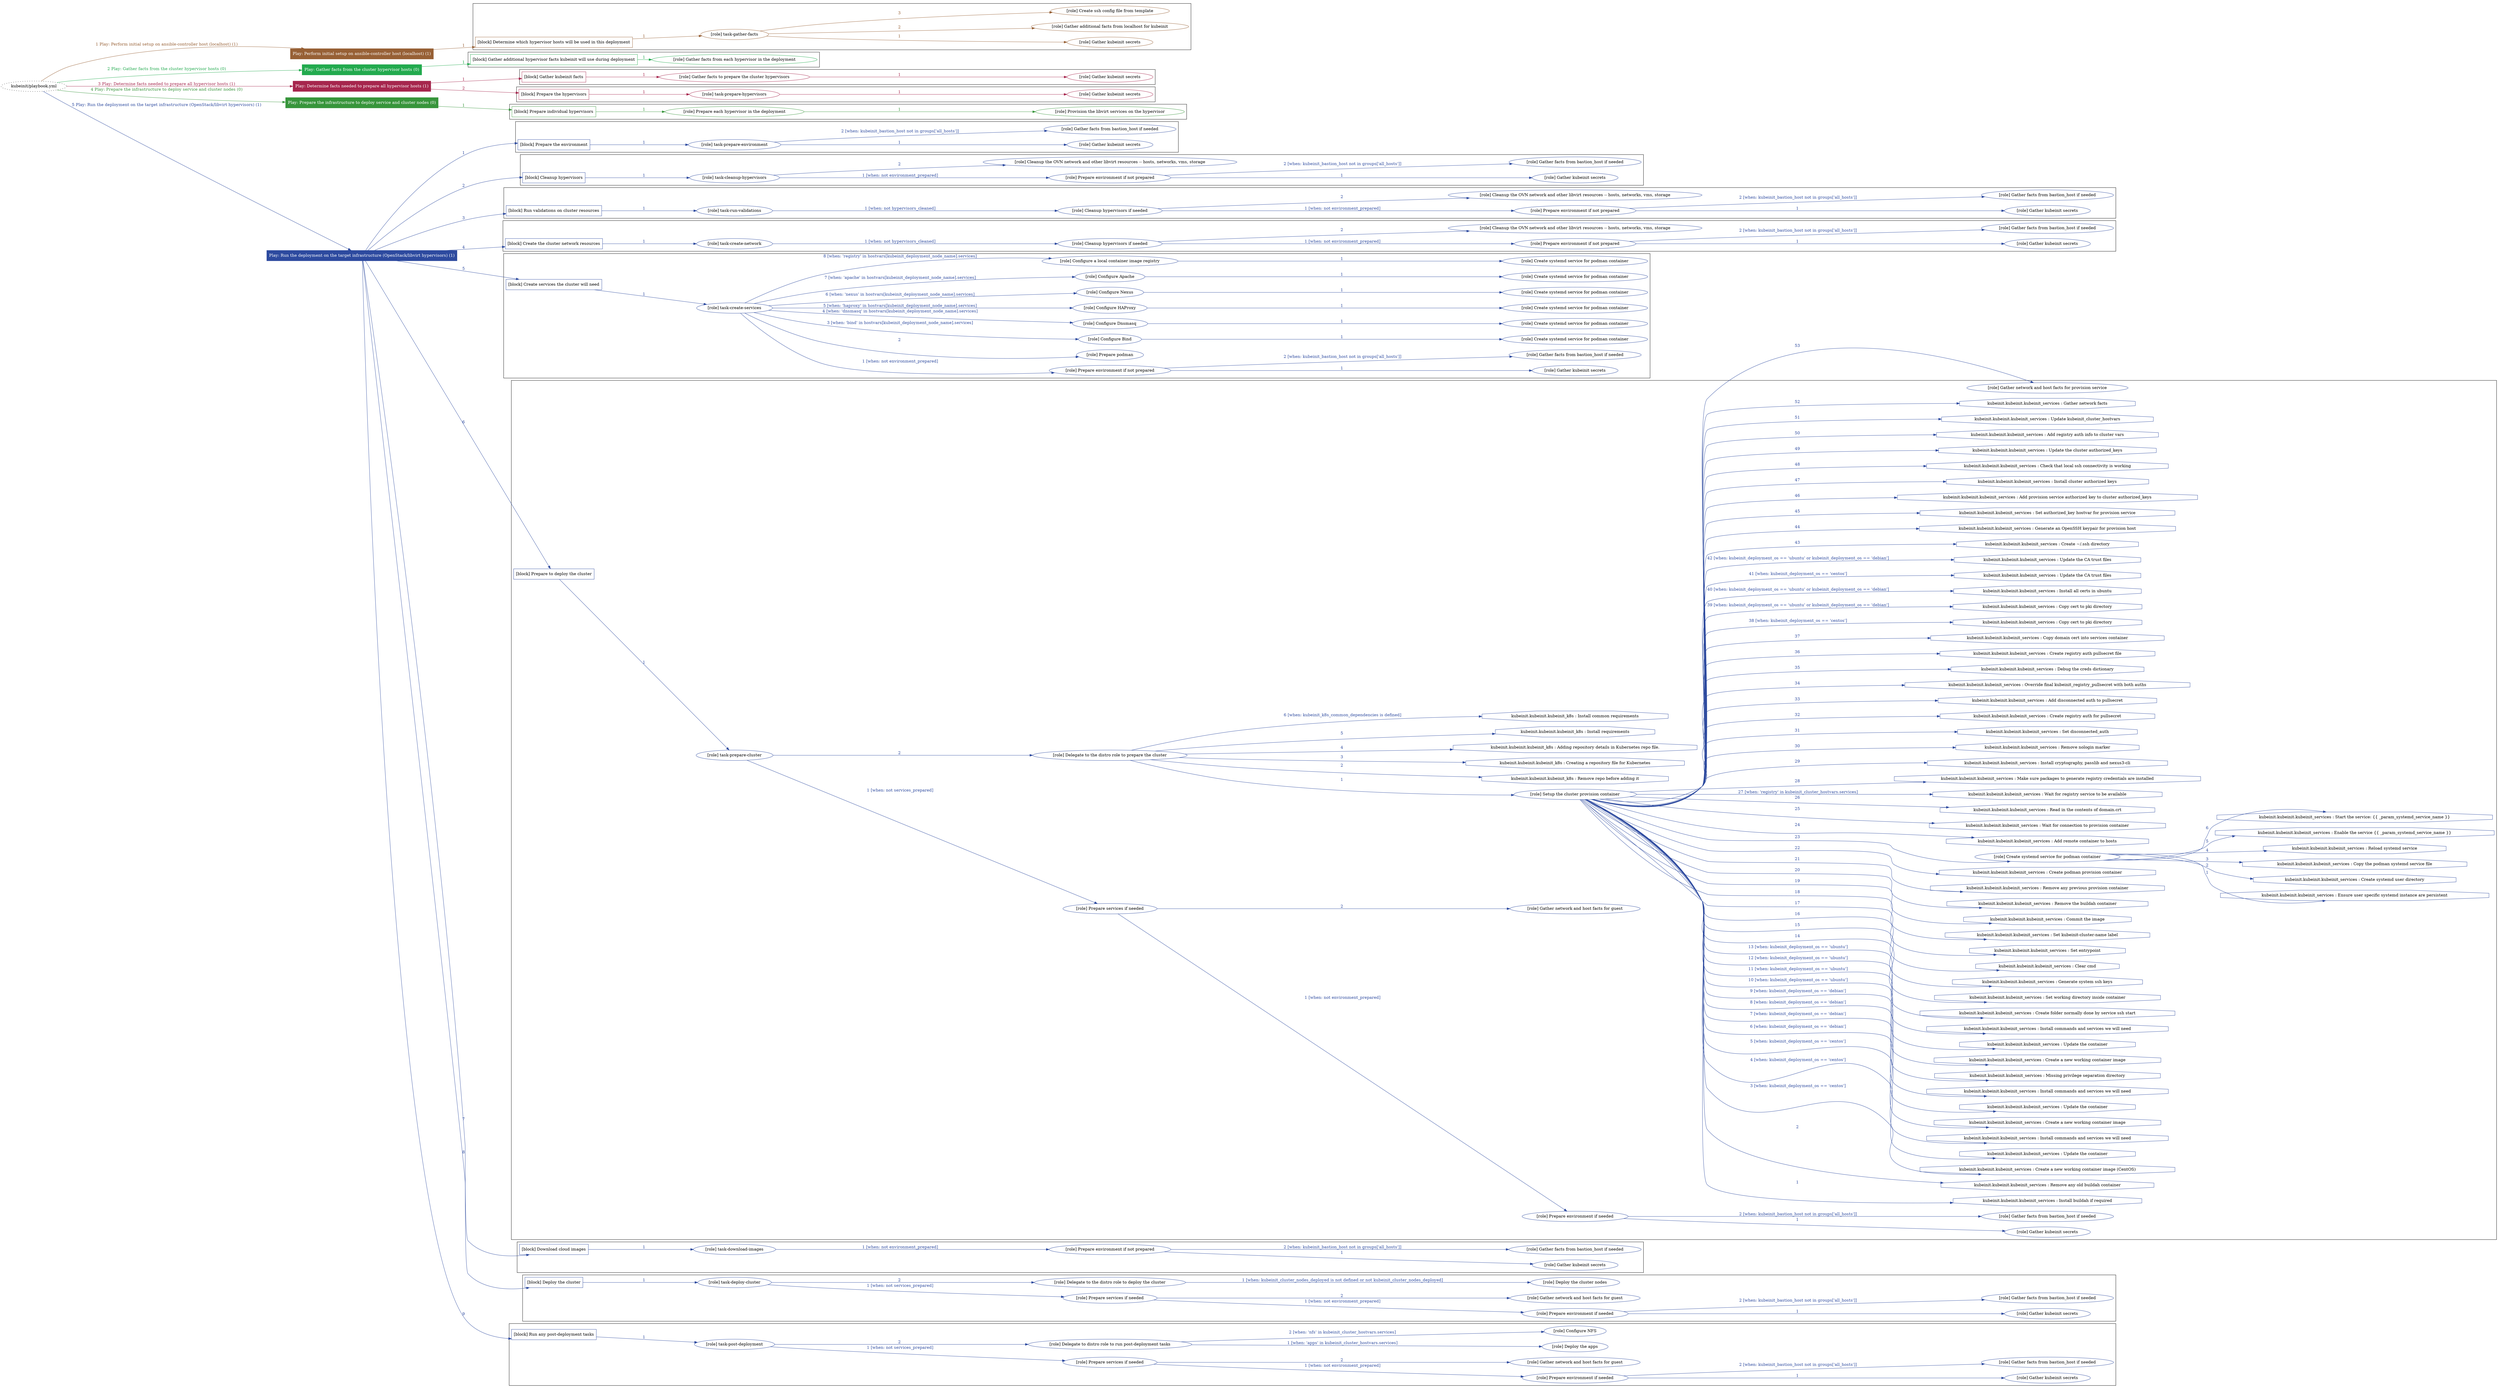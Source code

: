 digraph {
	graph [concentrate=true ordering=in rankdir=LR ratio=fill]
	edge [esep=5 sep=10]
	"kubeinit/playbook.yml" [URL="/home/runner/work/kubeinit/kubeinit/kubeinit/playbook.yml" id=playbook_d2376d1a style=dotted]
	"kubeinit/playbook.yml" -> play_501f98b1 [label="1 Play: Perform initial setup on ansible-controller host (localhost) (1)" color="#976035" fontcolor="#976035" id=edge_play_501f98b1 labeltooltip="1 Play: Perform initial setup on ansible-controller host (localhost) (1)" tooltip="1 Play: Perform initial setup on ansible-controller host (localhost) (1)"]
	subgraph "Play: Perform initial setup on ansible-controller host (localhost) (1)" {
		play_501f98b1 [label="Play: Perform initial setup on ansible-controller host (localhost) (1)" URL="/home/runner/work/kubeinit/kubeinit/kubeinit/playbook.yml" color="#976035" fontcolor="#ffffff" id=play_501f98b1 shape=box style=filled tooltip=localhost]
		play_501f98b1 -> block_907aa25a [label=1 color="#976035" fontcolor="#976035" id=edge_block_907aa25a labeltooltip=1 tooltip=1]
		subgraph cluster_block_907aa25a {
			block_907aa25a [label="[block] Determine which hypervisor hosts will be used in this deployment" URL="/home/runner/work/kubeinit/kubeinit/kubeinit/playbook.yml" color="#976035" id=block_907aa25a labeltooltip="Determine which hypervisor hosts will be used in this deployment" shape=box tooltip="Determine which hypervisor hosts will be used in this deployment"]
			block_907aa25a -> role_1839988d [label="1 " color="#976035" fontcolor="#976035" id=edge_role_1839988d labeltooltip="1 " tooltip="1 "]
			subgraph "task-gather-facts" {
				role_1839988d [label="[role] task-gather-facts" URL="/home/runner/work/kubeinit/kubeinit/kubeinit/playbook.yml" color="#976035" id=role_1839988d tooltip="task-gather-facts"]
				role_1839988d -> role_2305cfe1 [label="1 " color="#976035" fontcolor="#976035" id=edge_role_2305cfe1 labeltooltip="1 " tooltip="1 "]
				subgraph "Gather kubeinit secrets" {
					role_2305cfe1 [label="[role] Gather kubeinit secrets" URL="/home/runner/.ansible/collections/ansible_collections/kubeinit/kubeinit/roles/kubeinit_prepare/tasks/build_hypervisors_group.yml" color="#976035" id=role_2305cfe1 tooltip="Gather kubeinit secrets"]
				}
				role_1839988d -> role_f3784f82 [label="2 " color="#976035" fontcolor="#976035" id=edge_role_f3784f82 labeltooltip="2 " tooltip="2 "]
				subgraph "Gather additional facts from localhost for kubeinit" {
					role_f3784f82 [label="[role] Gather additional facts from localhost for kubeinit" URL="/home/runner/.ansible/collections/ansible_collections/kubeinit/kubeinit/roles/kubeinit_prepare/tasks/build_hypervisors_group.yml" color="#976035" id=role_f3784f82 tooltip="Gather additional facts from localhost for kubeinit"]
				}
				role_1839988d -> role_720c79f0 [label="3 " color="#976035" fontcolor="#976035" id=edge_role_720c79f0 labeltooltip="3 " tooltip="3 "]
				subgraph "Create ssh config file from template" {
					role_720c79f0 [label="[role] Create ssh config file from template" URL="/home/runner/.ansible/collections/ansible_collections/kubeinit/kubeinit/roles/kubeinit_prepare/tasks/build_hypervisors_group.yml" color="#976035" id=role_720c79f0 tooltip="Create ssh config file from template"]
				}
			}
		}
	}
	"kubeinit/playbook.yml" -> play_ac00e764 [label="2 Play: Gather facts from the cluster hypervisor hosts (0)" color="#22aa4e" fontcolor="#22aa4e" id=edge_play_ac00e764 labeltooltip="2 Play: Gather facts from the cluster hypervisor hosts (0)" tooltip="2 Play: Gather facts from the cluster hypervisor hosts (0)"]
	subgraph "Play: Gather facts from the cluster hypervisor hosts (0)" {
		play_ac00e764 [label="Play: Gather facts from the cluster hypervisor hosts (0)" URL="/home/runner/work/kubeinit/kubeinit/kubeinit/playbook.yml" color="#22aa4e" fontcolor="#ffffff" id=play_ac00e764 shape=box style=filled tooltip="Play: Gather facts from the cluster hypervisor hosts (0)"]
		play_ac00e764 -> block_bc0460e3 [label=1 color="#22aa4e" fontcolor="#22aa4e" id=edge_block_bc0460e3 labeltooltip=1 tooltip=1]
		subgraph cluster_block_bc0460e3 {
			block_bc0460e3 [label="[block] Gather additional hypervisor facts kubeinit will use during deployment" URL="/home/runner/work/kubeinit/kubeinit/kubeinit/playbook.yml" color="#22aa4e" id=block_bc0460e3 labeltooltip="Gather additional hypervisor facts kubeinit will use during deployment" shape=box tooltip="Gather additional hypervisor facts kubeinit will use during deployment"]
			block_bc0460e3 -> role_269e51d4 [label="1 " color="#22aa4e" fontcolor="#22aa4e" id=edge_role_269e51d4 labeltooltip="1 " tooltip="1 "]
			subgraph "Gather facts from each hypervisor in the deployment" {
				role_269e51d4 [label="[role] Gather facts from each hypervisor in the deployment" URL="/home/runner/work/kubeinit/kubeinit/kubeinit/playbook.yml" color="#22aa4e" id=role_269e51d4 tooltip="Gather facts from each hypervisor in the deployment"]
			}
		}
	}
	"kubeinit/playbook.yml" -> play_71c4e02e [label="3 Play: Determine facts needed to prepare all hypervisor hosts (1)" color="#a6264d" fontcolor="#a6264d" id=edge_play_71c4e02e labeltooltip="3 Play: Determine facts needed to prepare all hypervisor hosts (1)" tooltip="3 Play: Determine facts needed to prepare all hypervisor hosts (1)"]
	subgraph "Play: Determine facts needed to prepare all hypervisor hosts (1)" {
		play_71c4e02e [label="Play: Determine facts needed to prepare all hypervisor hosts (1)" URL="/home/runner/work/kubeinit/kubeinit/kubeinit/playbook.yml" color="#a6264d" fontcolor="#ffffff" id=play_71c4e02e shape=box style=filled tooltip=localhost]
		play_71c4e02e -> block_86efc516 [label=1 color="#a6264d" fontcolor="#a6264d" id=edge_block_86efc516 labeltooltip=1 tooltip=1]
		subgraph cluster_block_86efc516 {
			block_86efc516 [label="[block] Gather kubeinit facts" URL="/home/runner/work/kubeinit/kubeinit/kubeinit/playbook.yml" color="#a6264d" id=block_86efc516 labeltooltip="Gather kubeinit facts" shape=box tooltip="Gather kubeinit facts"]
			block_86efc516 -> role_21f64a47 [label="1 " color="#a6264d" fontcolor="#a6264d" id=edge_role_21f64a47 labeltooltip="1 " tooltip="1 "]
			subgraph "Gather facts to prepare the cluster hypervisors" {
				role_21f64a47 [label="[role] Gather facts to prepare the cluster hypervisors" URL="/home/runner/work/kubeinit/kubeinit/kubeinit/playbook.yml" color="#a6264d" id=role_21f64a47 tooltip="Gather facts to prepare the cluster hypervisors"]
				role_21f64a47 -> role_9fb20d73 [label="1 " color="#a6264d" fontcolor="#a6264d" id=edge_role_9fb20d73 labeltooltip="1 " tooltip="1 "]
				subgraph "Gather kubeinit secrets" {
					role_9fb20d73 [label="[role] Gather kubeinit secrets" URL="/home/runner/.ansible/collections/ansible_collections/kubeinit/kubeinit/roles/kubeinit_prepare/tasks/gather_kubeinit_facts.yml" color="#a6264d" id=role_9fb20d73 tooltip="Gather kubeinit secrets"]
				}
			}
		}
		play_71c4e02e -> block_ed39a6be [label=2 color="#a6264d" fontcolor="#a6264d" id=edge_block_ed39a6be labeltooltip=2 tooltip=2]
		subgraph cluster_block_ed39a6be {
			block_ed39a6be [label="[block] Prepare the hypervisors" URL="/home/runner/work/kubeinit/kubeinit/kubeinit/playbook.yml" color="#a6264d" id=block_ed39a6be labeltooltip="Prepare the hypervisors" shape=box tooltip="Prepare the hypervisors"]
			block_ed39a6be -> role_efe6d314 [label="1 " color="#a6264d" fontcolor="#a6264d" id=edge_role_efe6d314 labeltooltip="1 " tooltip="1 "]
			subgraph "task-prepare-hypervisors" {
				role_efe6d314 [label="[role] task-prepare-hypervisors" URL="/home/runner/work/kubeinit/kubeinit/kubeinit/playbook.yml" color="#a6264d" id=role_efe6d314 tooltip="task-prepare-hypervisors"]
				role_efe6d314 -> role_a3231438 [label="1 " color="#a6264d" fontcolor="#a6264d" id=edge_role_a3231438 labeltooltip="1 " tooltip="1 "]
				subgraph "Gather kubeinit secrets" {
					role_a3231438 [label="[role] Gather kubeinit secrets" URL="/home/runner/.ansible/collections/ansible_collections/kubeinit/kubeinit/roles/kubeinit_prepare/tasks/gather_kubeinit_facts.yml" color="#a6264d" id=role_a3231438 tooltip="Gather kubeinit secrets"]
				}
			}
		}
	}
	"kubeinit/playbook.yml" -> play_a850dde9 [label="4 Play: Prepare the infrastructure to deploy service and cluster nodes (0)" color="#37953b" fontcolor="#37953b" id=edge_play_a850dde9 labeltooltip="4 Play: Prepare the infrastructure to deploy service and cluster nodes (0)" tooltip="4 Play: Prepare the infrastructure to deploy service and cluster nodes (0)"]
	subgraph "Play: Prepare the infrastructure to deploy service and cluster nodes (0)" {
		play_a850dde9 [label="Play: Prepare the infrastructure to deploy service and cluster nodes (0)" URL="/home/runner/work/kubeinit/kubeinit/kubeinit/playbook.yml" color="#37953b" fontcolor="#ffffff" id=play_a850dde9 shape=box style=filled tooltip="Play: Prepare the infrastructure to deploy service and cluster nodes (0)"]
		play_a850dde9 -> block_55187d15 [label=1 color="#37953b" fontcolor="#37953b" id=edge_block_55187d15 labeltooltip=1 tooltip=1]
		subgraph cluster_block_55187d15 {
			block_55187d15 [label="[block] Prepare individual hypervisors" URL="/home/runner/work/kubeinit/kubeinit/kubeinit/playbook.yml" color="#37953b" id=block_55187d15 labeltooltip="Prepare individual hypervisors" shape=box tooltip="Prepare individual hypervisors"]
			block_55187d15 -> role_d830b54b [label="1 " color="#37953b" fontcolor="#37953b" id=edge_role_d830b54b labeltooltip="1 " tooltip="1 "]
			subgraph "Prepare each hypervisor in the deployment" {
				role_d830b54b [label="[role] Prepare each hypervisor in the deployment" URL="/home/runner/work/kubeinit/kubeinit/kubeinit/playbook.yml" color="#37953b" id=role_d830b54b tooltip="Prepare each hypervisor in the deployment"]
				role_d830b54b -> role_5f3204dc [label="1 " color="#37953b" fontcolor="#37953b" id=edge_role_5f3204dc labeltooltip="1 " tooltip="1 "]
				subgraph "Provision the libvirt services on the hypervisor" {
					role_5f3204dc [label="[role] Provision the libvirt services on the hypervisor" URL="/home/runner/.ansible/collections/ansible_collections/kubeinit/kubeinit/roles/kubeinit_prepare/tasks/prepare_hypervisor.yml" color="#37953b" id=role_5f3204dc tooltip="Provision the libvirt services on the hypervisor"]
				}
			}
		}
	}
	"kubeinit/playbook.yml" -> play_8532f389 [label="5 Play: Run the deployment on the target infrastructure (OpenStack/libvirt hypervisors) (1)" color="#2d4a9f" fontcolor="#2d4a9f" id=edge_play_8532f389 labeltooltip="5 Play: Run the deployment on the target infrastructure (OpenStack/libvirt hypervisors) (1)" tooltip="5 Play: Run the deployment on the target infrastructure (OpenStack/libvirt hypervisors) (1)"]
	subgraph "Play: Run the deployment on the target infrastructure (OpenStack/libvirt hypervisors) (1)" {
		play_8532f389 [label="Play: Run the deployment on the target infrastructure (OpenStack/libvirt hypervisors) (1)" URL="/home/runner/work/kubeinit/kubeinit/kubeinit/playbook.yml" color="#2d4a9f" fontcolor="#ffffff" id=play_8532f389 shape=box style=filled tooltip=localhost]
		play_8532f389 -> block_98011698 [label=1 color="#2d4a9f" fontcolor="#2d4a9f" id=edge_block_98011698 labeltooltip=1 tooltip=1]
		subgraph cluster_block_98011698 {
			block_98011698 [label="[block] Prepare the environment" URL="/home/runner/work/kubeinit/kubeinit/kubeinit/playbook.yml" color="#2d4a9f" id=block_98011698 labeltooltip="Prepare the environment" shape=box tooltip="Prepare the environment"]
			block_98011698 -> role_75fea02f [label="1 " color="#2d4a9f" fontcolor="#2d4a9f" id=edge_role_75fea02f labeltooltip="1 " tooltip="1 "]
			subgraph "task-prepare-environment" {
				role_75fea02f [label="[role] task-prepare-environment" URL="/home/runner/work/kubeinit/kubeinit/kubeinit/playbook.yml" color="#2d4a9f" id=role_75fea02f tooltip="task-prepare-environment"]
				role_75fea02f -> role_f4bf683c [label="1 " color="#2d4a9f" fontcolor="#2d4a9f" id=edge_role_f4bf683c labeltooltip="1 " tooltip="1 "]
				subgraph "Gather kubeinit secrets" {
					role_f4bf683c [label="[role] Gather kubeinit secrets" URL="/home/runner/.ansible/collections/ansible_collections/kubeinit/kubeinit/roles/kubeinit_prepare/tasks/gather_kubeinit_facts.yml" color="#2d4a9f" id=role_f4bf683c tooltip="Gather kubeinit secrets"]
				}
				role_75fea02f -> role_c003bd8a [label="2 [when: kubeinit_bastion_host not in groups['all_hosts']]" color="#2d4a9f" fontcolor="#2d4a9f" id=edge_role_c003bd8a labeltooltip="2 [when: kubeinit_bastion_host not in groups['all_hosts']]" tooltip="2 [when: kubeinit_bastion_host not in groups['all_hosts']]"]
				subgraph "Gather facts from bastion_host if needed" {
					role_c003bd8a [label="[role] Gather facts from bastion_host if needed" URL="/home/runner/.ansible/collections/ansible_collections/kubeinit/kubeinit/roles/kubeinit_prepare/tasks/main.yml" color="#2d4a9f" id=role_c003bd8a tooltip="Gather facts from bastion_host if needed"]
				}
			}
		}
		play_8532f389 -> block_726f7dd4 [label=2 color="#2d4a9f" fontcolor="#2d4a9f" id=edge_block_726f7dd4 labeltooltip=2 tooltip=2]
		subgraph cluster_block_726f7dd4 {
			block_726f7dd4 [label="[block] Cleanup hypervisors" URL="/home/runner/work/kubeinit/kubeinit/kubeinit/playbook.yml" color="#2d4a9f" id=block_726f7dd4 labeltooltip="Cleanup hypervisors" shape=box tooltip="Cleanup hypervisors"]
			block_726f7dd4 -> role_70b4dfc4 [label="1 " color="#2d4a9f" fontcolor="#2d4a9f" id=edge_role_70b4dfc4 labeltooltip="1 " tooltip="1 "]
			subgraph "task-cleanup-hypervisors" {
				role_70b4dfc4 [label="[role] task-cleanup-hypervisors" URL="/home/runner/work/kubeinit/kubeinit/kubeinit/playbook.yml" color="#2d4a9f" id=role_70b4dfc4 tooltip="task-cleanup-hypervisors"]
				role_70b4dfc4 -> role_d05703f9 [label="1 [when: not environment_prepared]" color="#2d4a9f" fontcolor="#2d4a9f" id=edge_role_d05703f9 labeltooltip="1 [when: not environment_prepared]" tooltip="1 [when: not environment_prepared]"]
				subgraph "Prepare environment if not prepared" {
					role_d05703f9 [label="[role] Prepare environment if not prepared" URL="/home/runner/.ansible/collections/ansible_collections/kubeinit/kubeinit/roles/kubeinit_libvirt/tasks/cleanup_hypervisors.yml" color="#2d4a9f" id=role_d05703f9 tooltip="Prepare environment if not prepared"]
					role_d05703f9 -> role_14d0e1a5 [label="1 " color="#2d4a9f" fontcolor="#2d4a9f" id=edge_role_14d0e1a5 labeltooltip="1 " tooltip="1 "]
					subgraph "Gather kubeinit secrets" {
						role_14d0e1a5 [label="[role] Gather kubeinit secrets" URL="/home/runner/.ansible/collections/ansible_collections/kubeinit/kubeinit/roles/kubeinit_prepare/tasks/gather_kubeinit_facts.yml" color="#2d4a9f" id=role_14d0e1a5 tooltip="Gather kubeinit secrets"]
					}
					role_d05703f9 -> role_135adf45 [label="2 [when: kubeinit_bastion_host not in groups['all_hosts']]" color="#2d4a9f" fontcolor="#2d4a9f" id=edge_role_135adf45 labeltooltip="2 [when: kubeinit_bastion_host not in groups['all_hosts']]" tooltip="2 [when: kubeinit_bastion_host not in groups['all_hosts']]"]
					subgraph "Gather facts from bastion_host if needed" {
						role_135adf45 [label="[role] Gather facts from bastion_host if needed" URL="/home/runner/.ansible/collections/ansible_collections/kubeinit/kubeinit/roles/kubeinit_prepare/tasks/main.yml" color="#2d4a9f" id=role_135adf45 tooltip="Gather facts from bastion_host if needed"]
					}
				}
				role_70b4dfc4 -> role_f812db5f [label="2 " color="#2d4a9f" fontcolor="#2d4a9f" id=edge_role_f812db5f labeltooltip="2 " tooltip="2 "]
				subgraph "Cleanup the OVN network and other libvirt resources -- hosts, networks, vms, storage" {
					role_f812db5f [label="[role] Cleanup the OVN network and other libvirt resources -- hosts, networks, vms, storage" URL="/home/runner/.ansible/collections/ansible_collections/kubeinit/kubeinit/roles/kubeinit_libvirt/tasks/cleanup_hypervisors.yml" color="#2d4a9f" id=role_f812db5f tooltip="Cleanup the OVN network and other libvirt resources -- hosts, networks, vms, storage"]
				}
			}
		}
		play_8532f389 -> block_26bb6d89 [label=3 color="#2d4a9f" fontcolor="#2d4a9f" id=edge_block_26bb6d89 labeltooltip=3 tooltip=3]
		subgraph cluster_block_26bb6d89 {
			block_26bb6d89 [label="[block] Run validations on cluster resources" URL="/home/runner/work/kubeinit/kubeinit/kubeinit/playbook.yml" color="#2d4a9f" id=block_26bb6d89 labeltooltip="Run validations on cluster resources" shape=box tooltip="Run validations on cluster resources"]
			block_26bb6d89 -> role_2d0da099 [label="1 " color="#2d4a9f" fontcolor="#2d4a9f" id=edge_role_2d0da099 labeltooltip="1 " tooltip="1 "]
			subgraph "task-run-validations" {
				role_2d0da099 [label="[role] task-run-validations" URL="/home/runner/work/kubeinit/kubeinit/kubeinit/playbook.yml" color="#2d4a9f" id=role_2d0da099 tooltip="task-run-validations"]
				role_2d0da099 -> role_72cb2d87 [label="1 [when: not hypervisors_cleaned]" color="#2d4a9f" fontcolor="#2d4a9f" id=edge_role_72cb2d87 labeltooltip="1 [when: not hypervisors_cleaned]" tooltip="1 [when: not hypervisors_cleaned]"]
				subgraph "Cleanup hypervisors if needed" {
					role_72cb2d87 [label="[role] Cleanup hypervisors if needed" URL="/home/runner/.ansible/collections/ansible_collections/kubeinit/kubeinit/roles/kubeinit_validations/tasks/main.yml" color="#2d4a9f" id=role_72cb2d87 tooltip="Cleanup hypervisors if needed"]
					role_72cb2d87 -> role_ecb675cf [label="1 [when: not environment_prepared]" color="#2d4a9f" fontcolor="#2d4a9f" id=edge_role_ecb675cf labeltooltip="1 [when: not environment_prepared]" tooltip="1 [when: not environment_prepared]"]
					subgraph "Prepare environment if not prepared" {
						role_ecb675cf [label="[role] Prepare environment if not prepared" URL="/home/runner/.ansible/collections/ansible_collections/kubeinit/kubeinit/roles/kubeinit_libvirt/tasks/cleanup_hypervisors.yml" color="#2d4a9f" id=role_ecb675cf tooltip="Prepare environment if not prepared"]
						role_ecb675cf -> role_e039bd9f [label="1 " color="#2d4a9f" fontcolor="#2d4a9f" id=edge_role_e039bd9f labeltooltip="1 " tooltip="1 "]
						subgraph "Gather kubeinit secrets" {
							role_e039bd9f [label="[role] Gather kubeinit secrets" URL="/home/runner/.ansible/collections/ansible_collections/kubeinit/kubeinit/roles/kubeinit_prepare/tasks/gather_kubeinit_facts.yml" color="#2d4a9f" id=role_e039bd9f tooltip="Gather kubeinit secrets"]
						}
						role_ecb675cf -> role_7e220267 [label="2 [when: kubeinit_bastion_host not in groups['all_hosts']]" color="#2d4a9f" fontcolor="#2d4a9f" id=edge_role_7e220267 labeltooltip="2 [when: kubeinit_bastion_host not in groups['all_hosts']]" tooltip="2 [when: kubeinit_bastion_host not in groups['all_hosts']]"]
						subgraph "Gather facts from bastion_host if needed" {
							role_7e220267 [label="[role] Gather facts from bastion_host if needed" URL="/home/runner/.ansible/collections/ansible_collections/kubeinit/kubeinit/roles/kubeinit_prepare/tasks/main.yml" color="#2d4a9f" id=role_7e220267 tooltip="Gather facts from bastion_host if needed"]
						}
					}
					role_72cb2d87 -> role_f27a505b [label="2 " color="#2d4a9f" fontcolor="#2d4a9f" id=edge_role_f27a505b labeltooltip="2 " tooltip="2 "]
					subgraph "Cleanup the OVN network and other libvirt resources -- hosts, networks, vms, storage" {
						role_f27a505b [label="[role] Cleanup the OVN network and other libvirt resources -- hosts, networks, vms, storage" URL="/home/runner/.ansible/collections/ansible_collections/kubeinit/kubeinit/roles/kubeinit_libvirt/tasks/cleanup_hypervisors.yml" color="#2d4a9f" id=role_f27a505b tooltip="Cleanup the OVN network and other libvirt resources -- hosts, networks, vms, storage"]
					}
				}
			}
		}
		play_8532f389 -> block_3ad1c9ff [label=4 color="#2d4a9f" fontcolor="#2d4a9f" id=edge_block_3ad1c9ff labeltooltip=4 tooltip=4]
		subgraph cluster_block_3ad1c9ff {
			block_3ad1c9ff [label="[block] Create the cluster network resources" URL="/home/runner/work/kubeinit/kubeinit/kubeinit/playbook.yml" color="#2d4a9f" id=block_3ad1c9ff labeltooltip="Create the cluster network resources" shape=box tooltip="Create the cluster network resources"]
			block_3ad1c9ff -> role_27e248e8 [label="1 " color="#2d4a9f" fontcolor="#2d4a9f" id=edge_role_27e248e8 labeltooltip="1 " tooltip="1 "]
			subgraph "task-create-network" {
				role_27e248e8 [label="[role] task-create-network" URL="/home/runner/work/kubeinit/kubeinit/kubeinit/playbook.yml" color="#2d4a9f" id=role_27e248e8 tooltip="task-create-network"]
				role_27e248e8 -> role_7f6ae7af [label="1 [when: not hypervisors_cleaned]" color="#2d4a9f" fontcolor="#2d4a9f" id=edge_role_7f6ae7af labeltooltip="1 [when: not hypervisors_cleaned]" tooltip="1 [when: not hypervisors_cleaned]"]
				subgraph "Cleanup hypervisors if needed" {
					role_7f6ae7af [label="[role] Cleanup hypervisors if needed" URL="/home/runner/.ansible/collections/ansible_collections/kubeinit/kubeinit/roles/kubeinit_libvirt/tasks/create_network.yml" color="#2d4a9f" id=role_7f6ae7af tooltip="Cleanup hypervisors if needed"]
					role_7f6ae7af -> role_05b77b5c [label="1 [when: not environment_prepared]" color="#2d4a9f" fontcolor="#2d4a9f" id=edge_role_05b77b5c labeltooltip="1 [when: not environment_prepared]" tooltip="1 [when: not environment_prepared]"]
					subgraph "Prepare environment if not prepared" {
						role_05b77b5c [label="[role] Prepare environment if not prepared" URL="/home/runner/.ansible/collections/ansible_collections/kubeinit/kubeinit/roles/kubeinit_libvirt/tasks/cleanup_hypervisors.yml" color="#2d4a9f" id=role_05b77b5c tooltip="Prepare environment if not prepared"]
						role_05b77b5c -> role_adfac718 [label="1 " color="#2d4a9f" fontcolor="#2d4a9f" id=edge_role_adfac718 labeltooltip="1 " tooltip="1 "]
						subgraph "Gather kubeinit secrets" {
							role_adfac718 [label="[role] Gather kubeinit secrets" URL="/home/runner/.ansible/collections/ansible_collections/kubeinit/kubeinit/roles/kubeinit_prepare/tasks/gather_kubeinit_facts.yml" color="#2d4a9f" id=role_adfac718 tooltip="Gather kubeinit secrets"]
						}
						role_05b77b5c -> role_d59c14c5 [label="2 [when: kubeinit_bastion_host not in groups['all_hosts']]" color="#2d4a9f" fontcolor="#2d4a9f" id=edge_role_d59c14c5 labeltooltip="2 [when: kubeinit_bastion_host not in groups['all_hosts']]" tooltip="2 [when: kubeinit_bastion_host not in groups['all_hosts']]"]
						subgraph "Gather facts from bastion_host if needed" {
							role_d59c14c5 [label="[role] Gather facts from bastion_host if needed" URL="/home/runner/.ansible/collections/ansible_collections/kubeinit/kubeinit/roles/kubeinit_prepare/tasks/main.yml" color="#2d4a9f" id=role_d59c14c5 tooltip="Gather facts from bastion_host if needed"]
						}
					}
					role_7f6ae7af -> role_05441e67 [label="2 " color="#2d4a9f" fontcolor="#2d4a9f" id=edge_role_05441e67 labeltooltip="2 " tooltip="2 "]
					subgraph "Cleanup the OVN network and other libvirt resources -- hosts, networks, vms, storage" {
						role_05441e67 [label="[role] Cleanup the OVN network and other libvirt resources -- hosts, networks, vms, storage" URL="/home/runner/.ansible/collections/ansible_collections/kubeinit/kubeinit/roles/kubeinit_libvirt/tasks/cleanup_hypervisors.yml" color="#2d4a9f" id=role_05441e67 tooltip="Cleanup the OVN network and other libvirt resources -- hosts, networks, vms, storage"]
					}
				}
			}
		}
		play_8532f389 -> block_7c3beeb9 [label=5 color="#2d4a9f" fontcolor="#2d4a9f" id=edge_block_7c3beeb9 labeltooltip=5 tooltip=5]
		subgraph cluster_block_7c3beeb9 {
			block_7c3beeb9 [label="[block] Create services the cluster will need" URL="/home/runner/work/kubeinit/kubeinit/kubeinit/playbook.yml" color="#2d4a9f" id=block_7c3beeb9 labeltooltip="Create services the cluster will need" shape=box tooltip="Create services the cluster will need"]
			block_7c3beeb9 -> role_948ea057 [label="1 " color="#2d4a9f" fontcolor="#2d4a9f" id=edge_role_948ea057 labeltooltip="1 " tooltip="1 "]
			subgraph "task-create-services" {
				role_948ea057 [label="[role] task-create-services" URL="/home/runner/work/kubeinit/kubeinit/kubeinit/playbook.yml" color="#2d4a9f" id=role_948ea057 tooltip="task-create-services"]
				role_948ea057 -> role_f87d5b44 [label="1 [when: not environment_prepared]" color="#2d4a9f" fontcolor="#2d4a9f" id=edge_role_f87d5b44 labeltooltip="1 [when: not environment_prepared]" tooltip="1 [when: not environment_prepared]"]
				subgraph "Prepare environment if not prepared" {
					role_f87d5b44 [label="[role] Prepare environment if not prepared" URL="/home/runner/.ansible/collections/ansible_collections/kubeinit/kubeinit/roles/kubeinit_services/tasks/main.yml" color="#2d4a9f" id=role_f87d5b44 tooltip="Prepare environment if not prepared"]
					role_f87d5b44 -> role_452165c7 [label="1 " color="#2d4a9f" fontcolor="#2d4a9f" id=edge_role_452165c7 labeltooltip="1 " tooltip="1 "]
					subgraph "Gather kubeinit secrets" {
						role_452165c7 [label="[role] Gather kubeinit secrets" URL="/home/runner/.ansible/collections/ansible_collections/kubeinit/kubeinit/roles/kubeinit_prepare/tasks/gather_kubeinit_facts.yml" color="#2d4a9f" id=role_452165c7 tooltip="Gather kubeinit secrets"]
					}
					role_f87d5b44 -> role_5d3d204a [label="2 [when: kubeinit_bastion_host not in groups['all_hosts']]" color="#2d4a9f" fontcolor="#2d4a9f" id=edge_role_5d3d204a labeltooltip="2 [when: kubeinit_bastion_host not in groups['all_hosts']]" tooltip="2 [when: kubeinit_bastion_host not in groups['all_hosts']]"]
					subgraph "Gather facts from bastion_host if needed" {
						role_5d3d204a [label="[role] Gather facts from bastion_host if needed" URL="/home/runner/.ansible/collections/ansible_collections/kubeinit/kubeinit/roles/kubeinit_prepare/tasks/main.yml" color="#2d4a9f" id=role_5d3d204a tooltip="Gather facts from bastion_host if needed"]
					}
				}
				role_948ea057 -> role_2e812c1d [label="2 " color="#2d4a9f" fontcolor="#2d4a9f" id=edge_role_2e812c1d labeltooltip="2 " tooltip="2 "]
				subgraph "Prepare podman" {
					role_2e812c1d [label="[role] Prepare podman" URL="/home/runner/.ansible/collections/ansible_collections/kubeinit/kubeinit/roles/kubeinit_services/tasks/00_create_service_pod.yml" color="#2d4a9f" id=role_2e812c1d tooltip="Prepare podman"]
				}
				role_948ea057 -> role_19ec1aaa [label="3 [when: 'bind' in hostvars[kubeinit_deployment_node_name].services]" color="#2d4a9f" fontcolor="#2d4a9f" id=edge_role_19ec1aaa labeltooltip="3 [when: 'bind' in hostvars[kubeinit_deployment_node_name].services]" tooltip="3 [when: 'bind' in hostvars[kubeinit_deployment_node_name].services]"]
				subgraph "Configure Bind" {
					role_19ec1aaa [label="[role] Configure Bind" URL="/home/runner/.ansible/collections/ansible_collections/kubeinit/kubeinit/roles/kubeinit_services/tasks/start_services_containers.yml" color="#2d4a9f" id=role_19ec1aaa tooltip="Configure Bind"]
					role_19ec1aaa -> role_c901ea8b [label="1 " color="#2d4a9f" fontcolor="#2d4a9f" id=edge_role_c901ea8b labeltooltip="1 " tooltip="1 "]
					subgraph "Create systemd service for podman container" {
						role_c901ea8b [label="[role] Create systemd service for podman container" URL="/home/runner/.ansible/collections/ansible_collections/kubeinit/kubeinit/roles/kubeinit_bind/tasks/main.yml" color="#2d4a9f" id=role_c901ea8b tooltip="Create systemd service for podman container"]
					}
				}
				role_948ea057 -> role_48be7fb3 [label="4 [when: 'dnsmasq' in hostvars[kubeinit_deployment_node_name].services]" color="#2d4a9f" fontcolor="#2d4a9f" id=edge_role_48be7fb3 labeltooltip="4 [when: 'dnsmasq' in hostvars[kubeinit_deployment_node_name].services]" tooltip="4 [when: 'dnsmasq' in hostvars[kubeinit_deployment_node_name].services]"]
				subgraph "Configure Dnsmasq" {
					role_48be7fb3 [label="[role] Configure Dnsmasq" URL="/home/runner/.ansible/collections/ansible_collections/kubeinit/kubeinit/roles/kubeinit_services/tasks/start_services_containers.yml" color="#2d4a9f" id=role_48be7fb3 tooltip="Configure Dnsmasq"]
					role_48be7fb3 -> role_8cd1e7fc [label="1 " color="#2d4a9f" fontcolor="#2d4a9f" id=edge_role_8cd1e7fc labeltooltip="1 " tooltip="1 "]
					subgraph "Create systemd service for podman container" {
						role_8cd1e7fc [label="[role] Create systemd service for podman container" URL="/home/runner/.ansible/collections/ansible_collections/kubeinit/kubeinit/roles/kubeinit_dnsmasq/tasks/main.yml" color="#2d4a9f" id=role_8cd1e7fc tooltip="Create systemd service for podman container"]
					}
				}
				role_948ea057 -> role_87171424 [label="5 [when: 'haproxy' in hostvars[kubeinit_deployment_node_name].services]" color="#2d4a9f" fontcolor="#2d4a9f" id=edge_role_87171424 labeltooltip="5 [when: 'haproxy' in hostvars[kubeinit_deployment_node_name].services]" tooltip="5 [when: 'haproxy' in hostvars[kubeinit_deployment_node_name].services]"]
				subgraph "Configure HAProxy" {
					role_87171424 [label="[role] Configure HAProxy" URL="/home/runner/.ansible/collections/ansible_collections/kubeinit/kubeinit/roles/kubeinit_services/tasks/start_services_containers.yml" color="#2d4a9f" id=role_87171424 tooltip="Configure HAProxy"]
					role_87171424 -> role_e20b297a [label="1 " color="#2d4a9f" fontcolor="#2d4a9f" id=edge_role_e20b297a labeltooltip="1 " tooltip="1 "]
					subgraph "Create systemd service for podman container" {
						role_e20b297a [label="[role] Create systemd service for podman container" URL="/home/runner/.ansible/collections/ansible_collections/kubeinit/kubeinit/roles/kubeinit_haproxy/tasks/main.yml" color="#2d4a9f" id=role_e20b297a tooltip="Create systemd service for podman container"]
					}
				}
				role_948ea057 -> role_68e02ae4 [label="6 [when: 'nexus' in hostvars[kubeinit_deployment_node_name].services]" color="#2d4a9f" fontcolor="#2d4a9f" id=edge_role_68e02ae4 labeltooltip="6 [when: 'nexus' in hostvars[kubeinit_deployment_node_name].services]" tooltip="6 [when: 'nexus' in hostvars[kubeinit_deployment_node_name].services]"]
				subgraph "Configure Nexus" {
					role_68e02ae4 [label="[role] Configure Nexus" URL="/home/runner/.ansible/collections/ansible_collections/kubeinit/kubeinit/roles/kubeinit_services/tasks/start_services_containers.yml" color="#2d4a9f" id=role_68e02ae4 tooltip="Configure Nexus"]
					role_68e02ae4 -> role_6c175cf9 [label="1 " color="#2d4a9f" fontcolor="#2d4a9f" id=edge_role_6c175cf9 labeltooltip="1 " tooltip="1 "]
					subgraph "Create systemd service for podman container" {
						role_6c175cf9 [label="[role] Create systemd service for podman container" URL="/home/runner/.ansible/collections/ansible_collections/kubeinit/kubeinit/roles/kubeinit_nexus/tasks/main.yml" color="#2d4a9f" id=role_6c175cf9 tooltip="Create systemd service for podman container"]
					}
				}
				role_948ea057 -> role_42981fba [label="7 [when: 'apache' in hostvars[kubeinit_deployment_node_name].services]" color="#2d4a9f" fontcolor="#2d4a9f" id=edge_role_42981fba labeltooltip="7 [when: 'apache' in hostvars[kubeinit_deployment_node_name].services]" tooltip="7 [when: 'apache' in hostvars[kubeinit_deployment_node_name].services]"]
				subgraph "Configure Apache" {
					role_42981fba [label="[role] Configure Apache" URL="/home/runner/.ansible/collections/ansible_collections/kubeinit/kubeinit/roles/kubeinit_services/tasks/start_services_containers.yml" color="#2d4a9f" id=role_42981fba tooltip="Configure Apache"]
					role_42981fba -> role_6ba1bc46 [label="1 " color="#2d4a9f" fontcolor="#2d4a9f" id=edge_role_6ba1bc46 labeltooltip="1 " tooltip="1 "]
					subgraph "Create systemd service for podman container" {
						role_6ba1bc46 [label="[role] Create systemd service for podman container" URL="/home/runner/.ansible/collections/ansible_collections/kubeinit/kubeinit/roles/kubeinit_apache/tasks/main.yml" color="#2d4a9f" id=role_6ba1bc46 tooltip="Create systemd service for podman container"]
					}
				}
				role_948ea057 -> role_c2772d20 [label="8 [when: 'registry' in hostvars[kubeinit_deployment_node_name].services]" color="#2d4a9f" fontcolor="#2d4a9f" id=edge_role_c2772d20 labeltooltip="8 [when: 'registry' in hostvars[kubeinit_deployment_node_name].services]" tooltip="8 [when: 'registry' in hostvars[kubeinit_deployment_node_name].services]"]
				subgraph "Configure a local container image registry" {
					role_c2772d20 [label="[role] Configure a local container image registry" URL="/home/runner/.ansible/collections/ansible_collections/kubeinit/kubeinit/roles/kubeinit_services/tasks/start_services_containers.yml" color="#2d4a9f" id=role_c2772d20 tooltip="Configure a local container image registry"]
					role_c2772d20 -> role_52e6f7e5 [label="1 " color="#2d4a9f" fontcolor="#2d4a9f" id=edge_role_52e6f7e5 labeltooltip="1 " tooltip="1 "]
					subgraph "Create systemd service for podman container" {
						role_52e6f7e5 [label="[role] Create systemd service for podman container" URL="/home/runner/.ansible/collections/ansible_collections/kubeinit/kubeinit/roles/kubeinit_registry/tasks/main.yml" color="#2d4a9f" id=role_52e6f7e5 tooltip="Create systemd service for podman container"]
					}
				}
			}
		}
		play_8532f389 -> block_e83109e5 [label=6 color="#2d4a9f" fontcolor="#2d4a9f" id=edge_block_e83109e5 labeltooltip=6 tooltip=6]
		subgraph cluster_block_e83109e5 {
			block_e83109e5 [label="[block] Prepare to deploy the cluster" URL="/home/runner/work/kubeinit/kubeinit/kubeinit/playbook.yml" color="#2d4a9f" id=block_e83109e5 labeltooltip="Prepare to deploy the cluster" shape=box tooltip="Prepare to deploy the cluster"]
			block_e83109e5 -> role_0ddb571b [label="1 " color="#2d4a9f" fontcolor="#2d4a9f" id=edge_role_0ddb571b labeltooltip="1 " tooltip="1 "]
			subgraph "task-prepare-cluster" {
				role_0ddb571b [label="[role] task-prepare-cluster" URL="/home/runner/work/kubeinit/kubeinit/kubeinit/playbook.yml" color="#2d4a9f" id=role_0ddb571b tooltip="task-prepare-cluster"]
				role_0ddb571b -> role_3d2e067a [label="1 [when: not services_prepared]" color="#2d4a9f" fontcolor="#2d4a9f" id=edge_role_3d2e067a labeltooltip="1 [when: not services_prepared]" tooltip="1 [when: not services_prepared]"]
				subgraph "Prepare services if needed" {
					role_3d2e067a [label="[role] Prepare services if needed" URL="/home/runner/.ansible/collections/ansible_collections/kubeinit/kubeinit/roles/kubeinit_prepare/tasks/prepare_cluster.yml" color="#2d4a9f" id=role_3d2e067a tooltip="Prepare services if needed"]
					role_3d2e067a -> role_43c2ffa5 [label="1 [when: not environment_prepared]" color="#2d4a9f" fontcolor="#2d4a9f" id=edge_role_43c2ffa5 labeltooltip="1 [when: not environment_prepared]" tooltip="1 [when: not environment_prepared]"]
					subgraph "Prepare environment if needed" {
						role_43c2ffa5 [label="[role] Prepare environment if needed" URL="/home/runner/.ansible/collections/ansible_collections/kubeinit/kubeinit/roles/kubeinit_services/tasks/prepare_services.yml" color="#2d4a9f" id=role_43c2ffa5 tooltip="Prepare environment if needed"]
						role_43c2ffa5 -> role_c35a2a9a [label="1 " color="#2d4a9f" fontcolor="#2d4a9f" id=edge_role_c35a2a9a labeltooltip="1 " tooltip="1 "]
						subgraph "Gather kubeinit secrets" {
							role_c35a2a9a [label="[role] Gather kubeinit secrets" URL="/home/runner/.ansible/collections/ansible_collections/kubeinit/kubeinit/roles/kubeinit_prepare/tasks/gather_kubeinit_facts.yml" color="#2d4a9f" id=role_c35a2a9a tooltip="Gather kubeinit secrets"]
						}
						role_43c2ffa5 -> role_bd193442 [label="2 [when: kubeinit_bastion_host not in groups['all_hosts']]" color="#2d4a9f" fontcolor="#2d4a9f" id=edge_role_bd193442 labeltooltip="2 [when: kubeinit_bastion_host not in groups['all_hosts']]" tooltip="2 [when: kubeinit_bastion_host not in groups['all_hosts']]"]
						subgraph "Gather facts from bastion_host if needed" {
							role_bd193442 [label="[role] Gather facts from bastion_host if needed" URL="/home/runner/.ansible/collections/ansible_collections/kubeinit/kubeinit/roles/kubeinit_prepare/tasks/main.yml" color="#2d4a9f" id=role_bd193442 tooltip="Gather facts from bastion_host if needed"]
						}
					}
					role_3d2e067a -> role_400f77e8 [label="2 " color="#2d4a9f" fontcolor="#2d4a9f" id=edge_role_400f77e8 labeltooltip="2 " tooltip="2 "]
					subgraph "Gather network and host facts for guest" {
						role_400f77e8 [label="[role] Gather network and host facts for guest" URL="/home/runner/.ansible/collections/ansible_collections/kubeinit/kubeinit/roles/kubeinit_services/tasks/prepare_services.yml" color="#2d4a9f" id=role_400f77e8 tooltip="Gather network and host facts for guest"]
					}
				}
				role_0ddb571b -> role_7304484d [label="2 " color="#2d4a9f" fontcolor="#2d4a9f" id=edge_role_7304484d labeltooltip="2 " tooltip="2 "]
				subgraph "Delegate to the distro role to prepare the cluster" {
					role_7304484d [label="[role] Delegate to the distro role to prepare the cluster" URL="/home/runner/.ansible/collections/ansible_collections/kubeinit/kubeinit/roles/kubeinit_prepare/tasks/prepare_cluster.yml" color="#2d4a9f" id=role_7304484d tooltip="Delegate to the distro role to prepare the cluster"]
					role_7304484d -> role_d2dae944 [label="1 " color="#2d4a9f" fontcolor="#2d4a9f" id=edge_role_d2dae944 labeltooltip="1 " tooltip="1 "]
					subgraph "Setup the cluster provision container" {
						role_d2dae944 [label="[role] Setup the cluster provision container" URL="/home/runner/.ansible/collections/ansible_collections/kubeinit/kubeinit/roles/kubeinit_k8s/tasks/prepare_cluster.yml" color="#2d4a9f" id=role_d2dae944 tooltip="Setup the cluster provision container"]
						task_f4f3fe18 [label="kubeinit.kubeinit.kubeinit_services : Install buildah if required" URL="/home/runner/.ansible/collections/ansible_collections/kubeinit/kubeinit/roles/kubeinit_services/tasks/create_provision_container.yml" color="#2d4a9f" id=task_f4f3fe18 shape=octagon tooltip="kubeinit.kubeinit.kubeinit_services : Install buildah if required"]
						role_d2dae944 -> task_f4f3fe18 [label="1 " color="#2d4a9f" fontcolor="#2d4a9f" id=edge_task_f4f3fe18 labeltooltip="1 " tooltip="1 "]
						task_a50797fb [label="kubeinit.kubeinit.kubeinit_services : Remove any old buildah container" URL="/home/runner/.ansible/collections/ansible_collections/kubeinit/kubeinit/roles/kubeinit_services/tasks/create_provision_container.yml" color="#2d4a9f" id=task_a50797fb shape=octagon tooltip="kubeinit.kubeinit.kubeinit_services : Remove any old buildah container"]
						role_d2dae944 -> task_a50797fb [label="2 " color="#2d4a9f" fontcolor="#2d4a9f" id=edge_task_a50797fb labeltooltip="2 " tooltip="2 "]
						task_97c140ac [label="kubeinit.kubeinit.kubeinit_services : Create a new working container image (CentOS)" URL="/home/runner/.ansible/collections/ansible_collections/kubeinit/kubeinit/roles/kubeinit_services/tasks/create_provision_container.yml" color="#2d4a9f" id=task_97c140ac shape=octagon tooltip="kubeinit.kubeinit.kubeinit_services : Create a new working container image (CentOS)"]
						role_d2dae944 -> task_97c140ac [label="3 [when: kubeinit_deployment_os == 'centos']" color="#2d4a9f" fontcolor="#2d4a9f" id=edge_task_97c140ac labeltooltip="3 [when: kubeinit_deployment_os == 'centos']" tooltip="3 [when: kubeinit_deployment_os == 'centos']"]
						task_bd715036 [label="kubeinit.kubeinit.kubeinit_services : Update the container" URL="/home/runner/.ansible/collections/ansible_collections/kubeinit/kubeinit/roles/kubeinit_services/tasks/create_provision_container.yml" color="#2d4a9f" id=task_bd715036 shape=octagon tooltip="kubeinit.kubeinit.kubeinit_services : Update the container"]
						role_d2dae944 -> task_bd715036 [label="4 [when: kubeinit_deployment_os == 'centos']" color="#2d4a9f" fontcolor="#2d4a9f" id=edge_task_bd715036 labeltooltip="4 [when: kubeinit_deployment_os == 'centos']" tooltip="4 [when: kubeinit_deployment_os == 'centos']"]
						task_d468b83a [label="kubeinit.kubeinit.kubeinit_services : Install commands and services we will need" URL="/home/runner/.ansible/collections/ansible_collections/kubeinit/kubeinit/roles/kubeinit_services/tasks/create_provision_container.yml" color="#2d4a9f" id=task_d468b83a shape=octagon tooltip="kubeinit.kubeinit.kubeinit_services : Install commands and services we will need"]
						role_d2dae944 -> task_d468b83a [label="5 [when: kubeinit_deployment_os == 'centos']" color="#2d4a9f" fontcolor="#2d4a9f" id=edge_task_d468b83a labeltooltip="5 [when: kubeinit_deployment_os == 'centos']" tooltip="5 [when: kubeinit_deployment_os == 'centos']"]
						task_51a1f643 [label="kubeinit.kubeinit.kubeinit_services : Create a new working container image" URL="/home/runner/.ansible/collections/ansible_collections/kubeinit/kubeinit/roles/kubeinit_services/tasks/create_provision_container.yml" color="#2d4a9f" id=task_51a1f643 shape=octagon tooltip="kubeinit.kubeinit.kubeinit_services : Create a new working container image"]
						role_d2dae944 -> task_51a1f643 [label="6 [when: kubeinit_deployment_os == 'debian']" color="#2d4a9f" fontcolor="#2d4a9f" id=edge_task_51a1f643 labeltooltip="6 [when: kubeinit_deployment_os == 'debian']" tooltip="6 [when: kubeinit_deployment_os == 'debian']"]
						task_9f6d0c5d [label="kubeinit.kubeinit.kubeinit_services : Update the container" URL="/home/runner/.ansible/collections/ansible_collections/kubeinit/kubeinit/roles/kubeinit_services/tasks/create_provision_container.yml" color="#2d4a9f" id=task_9f6d0c5d shape=octagon tooltip="kubeinit.kubeinit.kubeinit_services : Update the container"]
						role_d2dae944 -> task_9f6d0c5d [label="7 [when: kubeinit_deployment_os == 'debian']" color="#2d4a9f" fontcolor="#2d4a9f" id=edge_task_9f6d0c5d labeltooltip="7 [when: kubeinit_deployment_os == 'debian']" tooltip="7 [when: kubeinit_deployment_os == 'debian']"]
						task_fa14cef4 [label="kubeinit.kubeinit.kubeinit_services : Install commands and services we will need" URL="/home/runner/.ansible/collections/ansible_collections/kubeinit/kubeinit/roles/kubeinit_services/tasks/create_provision_container.yml" color="#2d4a9f" id=task_fa14cef4 shape=octagon tooltip="kubeinit.kubeinit.kubeinit_services : Install commands and services we will need"]
						role_d2dae944 -> task_fa14cef4 [label="8 [when: kubeinit_deployment_os == 'debian']" color="#2d4a9f" fontcolor="#2d4a9f" id=edge_task_fa14cef4 labeltooltip="8 [when: kubeinit_deployment_os == 'debian']" tooltip="8 [when: kubeinit_deployment_os == 'debian']"]
						task_ead4cfba [label="kubeinit.kubeinit.kubeinit_services : Missing privilege separation directory" URL="/home/runner/.ansible/collections/ansible_collections/kubeinit/kubeinit/roles/kubeinit_services/tasks/create_provision_container.yml" color="#2d4a9f" id=task_ead4cfba shape=octagon tooltip="kubeinit.kubeinit.kubeinit_services : Missing privilege separation directory"]
						role_d2dae944 -> task_ead4cfba [label="9 [when: kubeinit_deployment_os == 'debian']" color="#2d4a9f" fontcolor="#2d4a9f" id=edge_task_ead4cfba labeltooltip="9 [when: kubeinit_deployment_os == 'debian']" tooltip="9 [when: kubeinit_deployment_os == 'debian']"]
						task_13a8fa27 [label="kubeinit.kubeinit.kubeinit_services : Create a new working container image" URL="/home/runner/.ansible/collections/ansible_collections/kubeinit/kubeinit/roles/kubeinit_services/tasks/create_provision_container.yml" color="#2d4a9f" id=task_13a8fa27 shape=octagon tooltip="kubeinit.kubeinit.kubeinit_services : Create a new working container image"]
						role_d2dae944 -> task_13a8fa27 [label="10 [when: kubeinit_deployment_os == 'ubuntu']" color="#2d4a9f" fontcolor="#2d4a9f" id=edge_task_13a8fa27 labeltooltip="10 [when: kubeinit_deployment_os == 'ubuntu']" tooltip="10 [when: kubeinit_deployment_os == 'ubuntu']"]
						task_b88f1aee [label="kubeinit.kubeinit.kubeinit_services : Update the container" URL="/home/runner/.ansible/collections/ansible_collections/kubeinit/kubeinit/roles/kubeinit_services/tasks/create_provision_container.yml" color="#2d4a9f" id=task_b88f1aee shape=octagon tooltip="kubeinit.kubeinit.kubeinit_services : Update the container"]
						role_d2dae944 -> task_b88f1aee [label="11 [when: kubeinit_deployment_os == 'ubuntu']" color="#2d4a9f" fontcolor="#2d4a9f" id=edge_task_b88f1aee labeltooltip="11 [when: kubeinit_deployment_os == 'ubuntu']" tooltip="11 [when: kubeinit_deployment_os == 'ubuntu']"]
						task_0d3d60fa [label="kubeinit.kubeinit.kubeinit_services : Install commands and services we will need" URL="/home/runner/.ansible/collections/ansible_collections/kubeinit/kubeinit/roles/kubeinit_services/tasks/create_provision_container.yml" color="#2d4a9f" id=task_0d3d60fa shape=octagon tooltip="kubeinit.kubeinit.kubeinit_services : Install commands and services we will need"]
						role_d2dae944 -> task_0d3d60fa [label="12 [when: kubeinit_deployment_os == 'ubuntu']" color="#2d4a9f" fontcolor="#2d4a9f" id=edge_task_0d3d60fa labeltooltip="12 [when: kubeinit_deployment_os == 'ubuntu']" tooltip="12 [when: kubeinit_deployment_os == 'ubuntu']"]
						task_5c19a718 [label="kubeinit.kubeinit.kubeinit_services : Create folder normally done by service ssh start" URL="/home/runner/.ansible/collections/ansible_collections/kubeinit/kubeinit/roles/kubeinit_services/tasks/create_provision_container.yml" color="#2d4a9f" id=task_5c19a718 shape=octagon tooltip="kubeinit.kubeinit.kubeinit_services : Create folder normally done by service ssh start"]
						role_d2dae944 -> task_5c19a718 [label="13 [when: kubeinit_deployment_os == 'ubuntu']" color="#2d4a9f" fontcolor="#2d4a9f" id=edge_task_5c19a718 labeltooltip="13 [when: kubeinit_deployment_os == 'ubuntu']" tooltip="13 [when: kubeinit_deployment_os == 'ubuntu']"]
						task_cab4ec4f [label="kubeinit.kubeinit.kubeinit_services : Set working directory inside container" URL="/home/runner/.ansible/collections/ansible_collections/kubeinit/kubeinit/roles/kubeinit_services/tasks/create_provision_container.yml" color="#2d4a9f" id=task_cab4ec4f shape=octagon tooltip="kubeinit.kubeinit.kubeinit_services : Set working directory inside container"]
						role_d2dae944 -> task_cab4ec4f [label="14 " color="#2d4a9f" fontcolor="#2d4a9f" id=edge_task_cab4ec4f labeltooltip="14 " tooltip="14 "]
						task_b2e0a84a [label="kubeinit.kubeinit.kubeinit_services : Generate system ssh keys" URL="/home/runner/.ansible/collections/ansible_collections/kubeinit/kubeinit/roles/kubeinit_services/tasks/create_provision_container.yml" color="#2d4a9f" id=task_b2e0a84a shape=octagon tooltip="kubeinit.kubeinit.kubeinit_services : Generate system ssh keys"]
						role_d2dae944 -> task_b2e0a84a [label="15 " color="#2d4a9f" fontcolor="#2d4a9f" id=edge_task_b2e0a84a labeltooltip="15 " tooltip="15 "]
						task_84cad461 [label="kubeinit.kubeinit.kubeinit_services : Clear cmd" URL="/home/runner/.ansible/collections/ansible_collections/kubeinit/kubeinit/roles/kubeinit_services/tasks/create_provision_container.yml" color="#2d4a9f" id=task_84cad461 shape=octagon tooltip="kubeinit.kubeinit.kubeinit_services : Clear cmd"]
						role_d2dae944 -> task_84cad461 [label="16 " color="#2d4a9f" fontcolor="#2d4a9f" id=edge_task_84cad461 labeltooltip="16 " tooltip="16 "]
						task_ec20ae8d [label="kubeinit.kubeinit.kubeinit_services : Set entrypoint" URL="/home/runner/.ansible/collections/ansible_collections/kubeinit/kubeinit/roles/kubeinit_services/tasks/create_provision_container.yml" color="#2d4a9f" id=task_ec20ae8d shape=octagon tooltip="kubeinit.kubeinit.kubeinit_services : Set entrypoint"]
						role_d2dae944 -> task_ec20ae8d [label="17 " color="#2d4a9f" fontcolor="#2d4a9f" id=edge_task_ec20ae8d labeltooltip="17 " tooltip="17 "]
						task_55b283e8 [label="kubeinit.kubeinit.kubeinit_services : Set kubeinit-cluster-name label" URL="/home/runner/.ansible/collections/ansible_collections/kubeinit/kubeinit/roles/kubeinit_services/tasks/create_provision_container.yml" color="#2d4a9f" id=task_55b283e8 shape=octagon tooltip="kubeinit.kubeinit.kubeinit_services : Set kubeinit-cluster-name label"]
						role_d2dae944 -> task_55b283e8 [label="18 " color="#2d4a9f" fontcolor="#2d4a9f" id=edge_task_55b283e8 labeltooltip="18 " tooltip="18 "]
						task_b2aa8e29 [label="kubeinit.kubeinit.kubeinit_services : Commit the image" URL="/home/runner/.ansible/collections/ansible_collections/kubeinit/kubeinit/roles/kubeinit_services/tasks/create_provision_container.yml" color="#2d4a9f" id=task_b2aa8e29 shape=octagon tooltip="kubeinit.kubeinit.kubeinit_services : Commit the image"]
						role_d2dae944 -> task_b2aa8e29 [label="19 " color="#2d4a9f" fontcolor="#2d4a9f" id=edge_task_b2aa8e29 labeltooltip="19 " tooltip="19 "]
						task_88b5fc8c [label="kubeinit.kubeinit.kubeinit_services : Remove the buildah container" URL="/home/runner/.ansible/collections/ansible_collections/kubeinit/kubeinit/roles/kubeinit_services/tasks/create_provision_container.yml" color="#2d4a9f" id=task_88b5fc8c shape=octagon tooltip="kubeinit.kubeinit.kubeinit_services : Remove the buildah container"]
						role_d2dae944 -> task_88b5fc8c [label="20 " color="#2d4a9f" fontcolor="#2d4a9f" id=edge_task_88b5fc8c labeltooltip="20 " tooltip="20 "]
						task_a78b7b3c [label="kubeinit.kubeinit.kubeinit_services : Remove any previous provision container" URL="/home/runner/.ansible/collections/ansible_collections/kubeinit/kubeinit/roles/kubeinit_services/tasks/create_provision_container.yml" color="#2d4a9f" id=task_a78b7b3c shape=octagon tooltip="kubeinit.kubeinit.kubeinit_services : Remove any previous provision container"]
						role_d2dae944 -> task_a78b7b3c [label="21 " color="#2d4a9f" fontcolor="#2d4a9f" id=edge_task_a78b7b3c labeltooltip="21 " tooltip="21 "]
						task_c28e14cc [label="kubeinit.kubeinit.kubeinit_services : Create podman provision container" URL="/home/runner/.ansible/collections/ansible_collections/kubeinit/kubeinit/roles/kubeinit_services/tasks/create_provision_container.yml" color="#2d4a9f" id=task_c28e14cc shape=octagon tooltip="kubeinit.kubeinit.kubeinit_services : Create podman provision container"]
						role_d2dae944 -> task_c28e14cc [label="22 " color="#2d4a9f" fontcolor="#2d4a9f" id=edge_task_c28e14cc labeltooltip="22 " tooltip="22 "]
						role_d2dae944 -> role_50e90c50 [label="23 " color="#2d4a9f" fontcolor="#2d4a9f" id=edge_role_50e90c50 labeltooltip="23 " tooltip="23 "]
						subgraph "Create systemd service for podman container" {
							role_50e90c50 [label="[role] Create systemd service for podman container" URL="/home/runner/.ansible/collections/ansible_collections/kubeinit/kubeinit/roles/kubeinit_services/tasks/create_provision_container.yml" color="#2d4a9f" id=role_50e90c50 tooltip="Create systemd service for podman container"]
							task_6f234790 [label="kubeinit.kubeinit.kubeinit_services : Ensure user specific systemd instance are persistent" URL="/home/runner/.ansible/collections/ansible_collections/kubeinit/kubeinit/roles/kubeinit_services/tasks/create_managed_service.yml" color="#2d4a9f" id=task_6f234790 shape=octagon tooltip="kubeinit.kubeinit.kubeinit_services : Ensure user specific systemd instance are persistent"]
							role_50e90c50 -> task_6f234790 [label="1 " color="#2d4a9f" fontcolor="#2d4a9f" id=edge_task_6f234790 labeltooltip="1 " tooltip="1 "]
							task_3d2a42ba [label="kubeinit.kubeinit.kubeinit_services : Create systemd user directory" URL="/home/runner/.ansible/collections/ansible_collections/kubeinit/kubeinit/roles/kubeinit_services/tasks/create_managed_service.yml" color="#2d4a9f" id=task_3d2a42ba shape=octagon tooltip="kubeinit.kubeinit.kubeinit_services : Create systemd user directory"]
							role_50e90c50 -> task_3d2a42ba [label="2 " color="#2d4a9f" fontcolor="#2d4a9f" id=edge_task_3d2a42ba labeltooltip="2 " tooltip="2 "]
							task_aedd1a93 [label="kubeinit.kubeinit.kubeinit_services : Copy the podman systemd service file" URL="/home/runner/.ansible/collections/ansible_collections/kubeinit/kubeinit/roles/kubeinit_services/tasks/create_managed_service.yml" color="#2d4a9f" id=task_aedd1a93 shape=octagon tooltip="kubeinit.kubeinit.kubeinit_services : Copy the podman systemd service file"]
							role_50e90c50 -> task_aedd1a93 [label="3 " color="#2d4a9f" fontcolor="#2d4a9f" id=edge_task_aedd1a93 labeltooltip="3 " tooltip="3 "]
							task_60b80e6d [label="kubeinit.kubeinit.kubeinit_services : Reload systemd service" URL="/home/runner/.ansible/collections/ansible_collections/kubeinit/kubeinit/roles/kubeinit_services/tasks/create_managed_service.yml" color="#2d4a9f" id=task_60b80e6d shape=octagon tooltip="kubeinit.kubeinit.kubeinit_services : Reload systemd service"]
							role_50e90c50 -> task_60b80e6d [label="4 " color="#2d4a9f" fontcolor="#2d4a9f" id=edge_task_60b80e6d labeltooltip="4 " tooltip="4 "]
							task_5486b6f5 [label="kubeinit.kubeinit.kubeinit_services : Enable the service {{ _param_systemd_service_name }}" URL="/home/runner/.ansible/collections/ansible_collections/kubeinit/kubeinit/roles/kubeinit_services/tasks/create_managed_service.yml" color="#2d4a9f" id=task_5486b6f5 shape=octagon tooltip="kubeinit.kubeinit.kubeinit_services : Enable the service {{ _param_systemd_service_name }}"]
							role_50e90c50 -> task_5486b6f5 [label="5 " color="#2d4a9f" fontcolor="#2d4a9f" id=edge_task_5486b6f5 labeltooltip="5 " tooltip="5 "]
							task_e0ee8eb3 [label="kubeinit.kubeinit.kubeinit_services : Start the service: {{ _param_systemd_service_name }}" URL="/home/runner/.ansible/collections/ansible_collections/kubeinit/kubeinit/roles/kubeinit_services/tasks/create_managed_service.yml" color="#2d4a9f" id=task_e0ee8eb3 shape=octagon tooltip="kubeinit.kubeinit.kubeinit_services : Start the service: {{ _param_systemd_service_name }}"]
							role_50e90c50 -> task_e0ee8eb3 [label="6 " color="#2d4a9f" fontcolor="#2d4a9f" id=edge_task_e0ee8eb3 labeltooltip="6 " tooltip="6 "]
						}
						task_5d438d77 [label="kubeinit.kubeinit.kubeinit_services : Add remote container to hosts" URL="/home/runner/.ansible/collections/ansible_collections/kubeinit/kubeinit/roles/kubeinit_services/tasks/create_provision_container.yml" color="#2d4a9f" id=task_5d438d77 shape=octagon tooltip="kubeinit.kubeinit.kubeinit_services : Add remote container to hosts"]
						role_d2dae944 -> task_5d438d77 [label="24 " color="#2d4a9f" fontcolor="#2d4a9f" id=edge_task_5d438d77 labeltooltip="24 " tooltip="24 "]
						task_77967bd4 [label="kubeinit.kubeinit.kubeinit_services : Wait for connection to provision container" URL="/home/runner/.ansible/collections/ansible_collections/kubeinit/kubeinit/roles/kubeinit_services/tasks/create_provision_container.yml" color="#2d4a9f" id=task_77967bd4 shape=octagon tooltip="kubeinit.kubeinit.kubeinit_services : Wait for connection to provision container"]
						role_d2dae944 -> task_77967bd4 [label="25 " color="#2d4a9f" fontcolor="#2d4a9f" id=edge_task_77967bd4 labeltooltip="25 " tooltip="25 "]
						task_af41ccb8 [label="kubeinit.kubeinit.kubeinit_services : Read in the contents of domain.crt" URL="/home/runner/.ansible/collections/ansible_collections/kubeinit/kubeinit/roles/kubeinit_services/tasks/create_provision_container.yml" color="#2d4a9f" id=task_af41ccb8 shape=octagon tooltip="kubeinit.kubeinit.kubeinit_services : Read in the contents of domain.crt"]
						role_d2dae944 -> task_af41ccb8 [label="26 " color="#2d4a9f" fontcolor="#2d4a9f" id=edge_task_af41ccb8 labeltooltip="26 " tooltip="26 "]
						task_d3f9f5e0 [label="kubeinit.kubeinit.kubeinit_services : Wait for registry service to be available" URL="/home/runner/.ansible/collections/ansible_collections/kubeinit/kubeinit/roles/kubeinit_services/tasks/create_provision_container.yml" color="#2d4a9f" id=task_d3f9f5e0 shape=octagon tooltip="kubeinit.kubeinit.kubeinit_services : Wait for registry service to be available"]
						role_d2dae944 -> task_d3f9f5e0 [label="27 [when: 'registry' in kubeinit_cluster_hostvars.services]" color="#2d4a9f" fontcolor="#2d4a9f" id=edge_task_d3f9f5e0 labeltooltip="27 [when: 'registry' in kubeinit_cluster_hostvars.services]" tooltip="27 [when: 'registry' in kubeinit_cluster_hostvars.services]"]
						task_ae37c450 [label="kubeinit.kubeinit.kubeinit_services : Make sure packages to generate registry credentials are installed" URL="/home/runner/.ansible/collections/ansible_collections/kubeinit/kubeinit/roles/kubeinit_services/tasks/create_provision_container.yml" color="#2d4a9f" id=task_ae37c450 shape=octagon tooltip="kubeinit.kubeinit.kubeinit_services : Make sure packages to generate registry credentials are installed"]
						role_d2dae944 -> task_ae37c450 [label="28 " color="#2d4a9f" fontcolor="#2d4a9f" id=edge_task_ae37c450 labeltooltip="28 " tooltip="28 "]
						task_74b19bfc [label="kubeinit.kubeinit.kubeinit_services : Install cryptography, passlib and nexus3-cli" URL="/home/runner/.ansible/collections/ansible_collections/kubeinit/kubeinit/roles/kubeinit_services/tasks/create_provision_container.yml" color="#2d4a9f" id=task_74b19bfc shape=octagon tooltip="kubeinit.kubeinit.kubeinit_services : Install cryptography, passlib and nexus3-cli"]
						role_d2dae944 -> task_74b19bfc [label="29 " color="#2d4a9f" fontcolor="#2d4a9f" id=edge_task_74b19bfc labeltooltip="29 " tooltip="29 "]
						task_8511f01f [label="kubeinit.kubeinit.kubeinit_services : Remove nologin marker" URL="/home/runner/.ansible/collections/ansible_collections/kubeinit/kubeinit/roles/kubeinit_services/tasks/create_provision_container.yml" color="#2d4a9f" id=task_8511f01f shape=octagon tooltip="kubeinit.kubeinit.kubeinit_services : Remove nologin marker"]
						role_d2dae944 -> task_8511f01f [label="30 " color="#2d4a9f" fontcolor="#2d4a9f" id=edge_task_8511f01f labeltooltip="30 " tooltip="30 "]
						task_5ded85cb [label="kubeinit.kubeinit.kubeinit_services : Set disconnected_auth" URL="/home/runner/.ansible/collections/ansible_collections/kubeinit/kubeinit/roles/kubeinit_services/tasks/create_provision_container.yml" color="#2d4a9f" id=task_5ded85cb shape=octagon tooltip="kubeinit.kubeinit.kubeinit_services : Set disconnected_auth"]
						role_d2dae944 -> task_5ded85cb [label="31 " color="#2d4a9f" fontcolor="#2d4a9f" id=edge_task_5ded85cb labeltooltip="31 " tooltip="31 "]
						task_6aa8f1bc [label="kubeinit.kubeinit.kubeinit_services : Create registry auth for pullsecret" URL="/home/runner/.ansible/collections/ansible_collections/kubeinit/kubeinit/roles/kubeinit_services/tasks/create_provision_container.yml" color="#2d4a9f" id=task_6aa8f1bc shape=octagon tooltip="kubeinit.kubeinit.kubeinit_services : Create registry auth for pullsecret"]
						role_d2dae944 -> task_6aa8f1bc [label="32 " color="#2d4a9f" fontcolor="#2d4a9f" id=edge_task_6aa8f1bc labeltooltip="32 " tooltip="32 "]
						task_f404cbea [label="kubeinit.kubeinit.kubeinit_services : Add disconnected auth to pullsecret" URL="/home/runner/.ansible/collections/ansible_collections/kubeinit/kubeinit/roles/kubeinit_services/tasks/create_provision_container.yml" color="#2d4a9f" id=task_f404cbea shape=octagon tooltip="kubeinit.kubeinit.kubeinit_services : Add disconnected auth to pullsecret"]
						role_d2dae944 -> task_f404cbea [label="33 " color="#2d4a9f" fontcolor="#2d4a9f" id=edge_task_f404cbea labeltooltip="33 " tooltip="33 "]
						task_8bd90f41 [label="kubeinit.kubeinit.kubeinit_services : Override final kubeinit_registry_pullsecret with both auths" URL="/home/runner/.ansible/collections/ansible_collections/kubeinit/kubeinit/roles/kubeinit_services/tasks/create_provision_container.yml" color="#2d4a9f" id=task_8bd90f41 shape=octagon tooltip="kubeinit.kubeinit.kubeinit_services : Override final kubeinit_registry_pullsecret with both auths"]
						role_d2dae944 -> task_8bd90f41 [label="34 " color="#2d4a9f" fontcolor="#2d4a9f" id=edge_task_8bd90f41 labeltooltip="34 " tooltip="34 "]
						task_36279440 [label="kubeinit.kubeinit.kubeinit_services : Debug the creds dictionary" URL="/home/runner/.ansible/collections/ansible_collections/kubeinit/kubeinit/roles/kubeinit_services/tasks/create_provision_container.yml" color="#2d4a9f" id=task_36279440 shape=octagon tooltip="kubeinit.kubeinit.kubeinit_services : Debug the creds dictionary"]
						role_d2dae944 -> task_36279440 [label="35 " color="#2d4a9f" fontcolor="#2d4a9f" id=edge_task_36279440 labeltooltip="35 " tooltip="35 "]
						task_1e213e03 [label="kubeinit.kubeinit.kubeinit_services : Create registry auth pullsecret file" URL="/home/runner/.ansible/collections/ansible_collections/kubeinit/kubeinit/roles/kubeinit_services/tasks/create_provision_container.yml" color="#2d4a9f" id=task_1e213e03 shape=octagon tooltip="kubeinit.kubeinit.kubeinit_services : Create registry auth pullsecret file"]
						role_d2dae944 -> task_1e213e03 [label="36 " color="#2d4a9f" fontcolor="#2d4a9f" id=edge_task_1e213e03 labeltooltip="36 " tooltip="36 "]
						task_2e11dd56 [label="kubeinit.kubeinit.kubeinit_services : Copy domain cert into services container" URL="/home/runner/.ansible/collections/ansible_collections/kubeinit/kubeinit/roles/kubeinit_services/tasks/create_provision_container.yml" color="#2d4a9f" id=task_2e11dd56 shape=octagon tooltip="kubeinit.kubeinit.kubeinit_services : Copy domain cert into services container"]
						role_d2dae944 -> task_2e11dd56 [label="37 " color="#2d4a9f" fontcolor="#2d4a9f" id=edge_task_2e11dd56 labeltooltip="37 " tooltip="37 "]
						task_234b1f5b [label="kubeinit.kubeinit.kubeinit_services : Copy cert to pki directory" URL="/home/runner/.ansible/collections/ansible_collections/kubeinit/kubeinit/roles/kubeinit_services/tasks/create_provision_container.yml" color="#2d4a9f" id=task_234b1f5b shape=octagon tooltip="kubeinit.kubeinit.kubeinit_services : Copy cert to pki directory"]
						role_d2dae944 -> task_234b1f5b [label="38 [when: kubeinit_deployment_os == 'centos']" color="#2d4a9f" fontcolor="#2d4a9f" id=edge_task_234b1f5b labeltooltip="38 [when: kubeinit_deployment_os == 'centos']" tooltip="38 [when: kubeinit_deployment_os == 'centos']"]
						task_b71f451a [label="kubeinit.kubeinit.kubeinit_services : Copy cert to pki directory" URL="/home/runner/.ansible/collections/ansible_collections/kubeinit/kubeinit/roles/kubeinit_services/tasks/create_provision_container.yml" color="#2d4a9f" id=task_b71f451a shape=octagon tooltip="kubeinit.kubeinit.kubeinit_services : Copy cert to pki directory"]
						role_d2dae944 -> task_b71f451a [label="39 [when: kubeinit_deployment_os == 'ubuntu' or kubeinit_deployment_os == 'debian']" color="#2d4a9f" fontcolor="#2d4a9f" id=edge_task_b71f451a labeltooltip="39 [when: kubeinit_deployment_os == 'ubuntu' or kubeinit_deployment_os == 'debian']" tooltip="39 [when: kubeinit_deployment_os == 'ubuntu' or kubeinit_deployment_os == 'debian']"]
						task_1f053006 [label="kubeinit.kubeinit.kubeinit_services : Install all certs in ubuntu" URL="/home/runner/.ansible/collections/ansible_collections/kubeinit/kubeinit/roles/kubeinit_services/tasks/create_provision_container.yml" color="#2d4a9f" id=task_1f053006 shape=octagon tooltip="kubeinit.kubeinit.kubeinit_services : Install all certs in ubuntu"]
						role_d2dae944 -> task_1f053006 [label="40 [when: kubeinit_deployment_os == 'ubuntu' or kubeinit_deployment_os == 'debian']" color="#2d4a9f" fontcolor="#2d4a9f" id=edge_task_1f053006 labeltooltip="40 [when: kubeinit_deployment_os == 'ubuntu' or kubeinit_deployment_os == 'debian']" tooltip="40 [when: kubeinit_deployment_os == 'ubuntu' or kubeinit_deployment_os == 'debian']"]
						task_043dd7fd [label="kubeinit.kubeinit.kubeinit_services : Update the CA trust files" URL="/home/runner/.ansible/collections/ansible_collections/kubeinit/kubeinit/roles/kubeinit_services/tasks/create_provision_container.yml" color="#2d4a9f" id=task_043dd7fd shape=octagon tooltip="kubeinit.kubeinit.kubeinit_services : Update the CA trust files"]
						role_d2dae944 -> task_043dd7fd [label="41 [when: kubeinit_deployment_os == 'centos']" color="#2d4a9f" fontcolor="#2d4a9f" id=edge_task_043dd7fd labeltooltip="41 [when: kubeinit_deployment_os == 'centos']" tooltip="41 [when: kubeinit_deployment_os == 'centos']"]
						task_4d4e519c [label="kubeinit.kubeinit.kubeinit_services : Update the CA trust files" URL="/home/runner/.ansible/collections/ansible_collections/kubeinit/kubeinit/roles/kubeinit_services/tasks/create_provision_container.yml" color="#2d4a9f" id=task_4d4e519c shape=octagon tooltip="kubeinit.kubeinit.kubeinit_services : Update the CA trust files"]
						role_d2dae944 -> task_4d4e519c [label="42 [when: kubeinit_deployment_os == 'ubuntu' or kubeinit_deployment_os == 'debian']" color="#2d4a9f" fontcolor="#2d4a9f" id=edge_task_4d4e519c labeltooltip="42 [when: kubeinit_deployment_os == 'ubuntu' or kubeinit_deployment_os == 'debian']" tooltip="42 [when: kubeinit_deployment_os == 'ubuntu' or kubeinit_deployment_os == 'debian']"]
						task_dd3af787 [label="kubeinit.kubeinit.kubeinit_services : Create ~/.ssh directory" URL="/home/runner/.ansible/collections/ansible_collections/kubeinit/kubeinit/roles/kubeinit_services/tasks/create_provision_container.yml" color="#2d4a9f" id=task_dd3af787 shape=octagon tooltip="kubeinit.kubeinit.kubeinit_services : Create ~/.ssh directory"]
						role_d2dae944 -> task_dd3af787 [label="43 " color="#2d4a9f" fontcolor="#2d4a9f" id=edge_task_dd3af787 labeltooltip="43 " tooltip="43 "]
						task_7f7fbe83 [label="kubeinit.kubeinit.kubeinit_services : Generate an OpenSSH keypair for provision host" URL="/home/runner/.ansible/collections/ansible_collections/kubeinit/kubeinit/roles/kubeinit_services/tasks/create_provision_container.yml" color="#2d4a9f" id=task_7f7fbe83 shape=octagon tooltip="kubeinit.kubeinit.kubeinit_services : Generate an OpenSSH keypair for provision host"]
						role_d2dae944 -> task_7f7fbe83 [label="44 " color="#2d4a9f" fontcolor="#2d4a9f" id=edge_task_7f7fbe83 labeltooltip="44 " tooltip="44 "]
						task_eac382c6 [label="kubeinit.kubeinit.kubeinit_services : Set authorized_key hostvar for provision service" URL="/home/runner/.ansible/collections/ansible_collections/kubeinit/kubeinit/roles/kubeinit_services/tasks/create_provision_container.yml" color="#2d4a9f" id=task_eac382c6 shape=octagon tooltip="kubeinit.kubeinit.kubeinit_services : Set authorized_key hostvar for provision service"]
						role_d2dae944 -> task_eac382c6 [label="45 " color="#2d4a9f" fontcolor="#2d4a9f" id=edge_task_eac382c6 labeltooltip="45 " tooltip="45 "]
						task_6b3ba948 [label="kubeinit.kubeinit.kubeinit_services : Add provision service authorized key to cluster authorized_keys" URL="/home/runner/.ansible/collections/ansible_collections/kubeinit/kubeinit/roles/kubeinit_services/tasks/create_provision_container.yml" color="#2d4a9f" id=task_6b3ba948 shape=octagon tooltip="kubeinit.kubeinit.kubeinit_services : Add provision service authorized key to cluster authorized_keys"]
						role_d2dae944 -> task_6b3ba948 [label="46 " color="#2d4a9f" fontcolor="#2d4a9f" id=edge_task_6b3ba948 labeltooltip="46 " tooltip="46 "]
						task_95f2d545 [label="kubeinit.kubeinit.kubeinit_services : Install cluster authorized keys" URL="/home/runner/.ansible/collections/ansible_collections/kubeinit/kubeinit/roles/kubeinit_services/tasks/create_provision_container.yml" color="#2d4a9f" id=task_95f2d545 shape=octagon tooltip="kubeinit.kubeinit.kubeinit_services : Install cluster authorized keys"]
						role_d2dae944 -> task_95f2d545 [label="47 " color="#2d4a9f" fontcolor="#2d4a9f" id=edge_task_95f2d545 labeltooltip="47 " tooltip="47 "]
						task_70ef5e24 [label="kubeinit.kubeinit.kubeinit_services : Check that local ssh connectivity is working" URL="/home/runner/.ansible/collections/ansible_collections/kubeinit/kubeinit/roles/kubeinit_services/tasks/create_provision_container.yml" color="#2d4a9f" id=task_70ef5e24 shape=octagon tooltip="kubeinit.kubeinit.kubeinit_services : Check that local ssh connectivity is working"]
						role_d2dae944 -> task_70ef5e24 [label="48 " color="#2d4a9f" fontcolor="#2d4a9f" id=edge_task_70ef5e24 labeltooltip="48 " tooltip="48 "]
						task_7c688745 [label="kubeinit.kubeinit.kubeinit_services : Update the cluster authorized_keys" URL="/home/runner/.ansible/collections/ansible_collections/kubeinit/kubeinit/roles/kubeinit_services/tasks/create_provision_container.yml" color="#2d4a9f" id=task_7c688745 shape=octagon tooltip="kubeinit.kubeinit.kubeinit_services : Update the cluster authorized_keys"]
						role_d2dae944 -> task_7c688745 [label="49 " color="#2d4a9f" fontcolor="#2d4a9f" id=edge_task_7c688745 labeltooltip="49 " tooltip="49 "]
						task_fbe50ab8 [label="kubeinit.kubeinit.kubeinit_services : Add registry auth info to cluster vars" URL="/home/runner/.ansible/collections/ansible_collections/kubeinit/kubeinit/roles/kubeinit_services/tasks/create_provision_container.yml" color="#2d4a9f" id=task_fbe50ab8 shape=octagon tooltip="kubeinit.kubeinit.kubeinit_services : Add registry auth info to cluster vars"]
						role_d2dae944 -> task_fbe50ab8 [label="50 " color="#2d4a9f" fontcolor="#2d4a9f" id=edge_task_fbe50ab8 labeltooltip="50 " tooltip="50 "]
						task_774d6cf8 [label="kubeinit.kubeinit.kubeinit_services : Update kubeinit_cluster_hostvars" URL="/home/runner/.ansible/collections/ansible_collections/kubeinit/kubeinit/roles/kubeinit_services/tasks/create_provision_container.yml" color="#2d4a9f" id=task_774d6cf8 shape=octagon tooltip="kubeinit.kubeinit.kubeinit_services : Update kubeinit_cluster_hostvars"]
						role_d2dae944 -> task_774d6cf8 [label="51 " color="#2d4a9f" fontcolor="#2d4a9f" id=edge_task_774d6cf8 labeltooltip="51 " tooltip="51 "]
						task_9a0f5e38 [label="kubeinit.kubeinit.kubeinit_services : Gather network facts" URL="/home/runner/.ansible/collections/ansible_collections/kubeinit/kubeinit/roles/kubeinit_services/tasks/create_provision_container.yml" color="#2d4a9f" id=task_9a0f5e38 shape=octagon tooltip="kubeinit.kubeinit.kubeinit_services : Gather network facts"]
						role_d2dae944 -> task_9a0f5e38 [label="52 " color="#2d4a9f" fontcolor="#2d4a9f" id=edge_task_9a0f5e38 labeltooltip="52 " tooltip="52 "]
						role_d2dae944 -> role_e6662ebd [label="53 " color="#2d4a9f" fontcolor="#2d4a9f" id=edge_role_e6662ebd labeltooltip="53 " tooltip="53 "]
						subgraph "Gather network and host facts for provision service" {
							role_e6662ebd [label="[role] Gather network and host facts for provision service" URL="/home/runner/.ansible/collections/ansible_collections/kubeinit/kubeinit/roles/kubeinit_services/tasks/create_provision_container.yml" color="#2d4a9f" id=role_e6662ebd tooltip="Gather network and host facts for provision service"]
						}
					}
					task_c7b46805 [label="kubeinit.kubeinit.kubeinit_k8s : Remove repo before adding it" URL="/home/runner/.ansible/collections/ansible_collections/kubeinit/kubeinit/roles/kubeinit_k8s/tasks/prepare_cluster.yml" color="#2d4a9f" id=task_c7b46805 shape=octagon tooltip="kubeinit.kubeinit.kubeinit_k8s : Remove repo before adding it"]
					role_7304484d -> task_c7b46805 [label="2 " color="#2d4a9f" fontcolor="#2d4a9f" id=edge_task_c7b46805 labeltooltip="2 " tooltip="2 "]
					task_a6db69fe [label="kubeinit.kubeinit.kubeinit_k8s : Creating a repository file for Kubernetes" URL="/home/runner/.ansible/collections/ansible_collections/kubeinit/kubeinit/roles/kubeinit_k8s/tasks/prepare_cluster.yml" color="#2d4a9f" id=task_a6db69fe shape=octagon tooltip="kubeinit.kubeinit.kubeinit_k8s : Creating a repository file for Kubernetes"]
					role_7304484d -> task_a6db69fe [label="3 " color="#2d4a9f" fontcolor="#2d4a9f" id=edge_task_a6db69fe labeltooltip="3 " tooltip="3 "]
					task_2c8f7036 [label="kubeinit.kubeinit.kubeinit_k8s : Adding repository details in Kubernetes repo file." URL="/home/runner/.ansible/collections/ansible_collections/kubeinit/kubeinit/roles/kubeinit_k8s/tasks/prepare_cluster.yml" color="#2d4a9f" id=task_2c8f7036 shape=octagon tooltip="kubeinit.kubeinit.kubeinit_k8s : Adding repository details in Kubernetes repo file."]
					role_7304484d -> task_2c8f7036 [label="4 " color="#2d4a9f" fontcolor="#2d4a9f" id=edge_task_2c8f7036 labeltooltip="4 " tooltip="4 "]
					task_dedb2a52 [label="kubeinit.kubeinit.kubeinit_k8s : Install requirements" URL="/home/runner/.ansible/collections/ansible_collections/kubeinit/kubeinit/roles/kubeinit_k8s/tasks/prepare_cluster.yml" color="#2d4a9f" id=task_dedb2a52 shape=octagon tooltip="kubeinit.kubeinit.kubeinit_k8s : Install requirements"]
					role_7304484d -> task_dedb2a52 [label="5 " color="#2d4a9f" fontcolor="#2d4a9f" id=edge_task_dedb2a52 labeltooltip="5 " tooltip="5 "]
					task_f43e1123 [label="kubeinit.kubeinit.kubeinit_k8s : Install common requirements" URL="/home/runner/.ansible/collections/ansible_collections/kubeinit/kubeinit/roles/kubeinit_k8s/tasks/prepare_cluster.yml" color="#2d4a9f" id=task_f43e1123 shape=octagon tooltip="kubeinit.kubeinit.kubeinit_k8s : Install common requirements"]
					role_7304484d -> task_f43e1123 [label="6 [when: kubeinit_k8s_common_dependencies is defined]" color="#2d4a9f" fontcolor="#2d4a9f" id=edge_task_f43e1123 labeltooltip="6 [when: kubeinit_k8s_common_dependencies is defined]" tooltip="6 [when: kubeinit_k8s_common_dependencies is defined]"]
				}
			}
		}
		play_8532f389 -> block_e87c386a [label=7 color="#2d4a9f" fontcolor="#2d4a9f" id=edge_block_e87c386a labeltooltip=7 tooltip=7]
		subgraph cluster_block_e87c386a {
			block_e87c386a [label="[block] Download cloud images" URL="/home/runner/work/kubeinit/kubeinit/kubeinit/playbook.yml" color="#2d4a9f" id=block_e87c386a labeltooltip="Download cloud images" shape=box tooltip="Download cloud images"]
			block_e87c386a -> role_be311854 [label="1 " color="#2d4a9f" fontcolor="#2d4a9f" id=edge_role_be311854 labeltooltip="1 " tooltip="1 "]
			subgraph "task-download-images" {
				role_be311854 [label="[role] task-download-images" URL="/home/runner/work/kubeinit/kubeinit/kubeinit/playbook.yml" color="#2d4a9f" id=role_be311854 tooltip="task-download-images"]
				role_be311854 -> role_c1d19405 [label="1 [when: not environment_prepared]" color="#2d4a9f" fontcolor="#2d4a9f" id=edge_role_c1d19405 labeltooltip="1 [when: not environment_prepared]" tooltip="1 [when: not environment_prepared]"]
				subgraph "Prepare environment if not prepared" {
					role_c1d19405 [label="[role] Prepare environment if not prepared" URL="/home/runner/.ansible/collections/ansible_collections/kubeinit/kubeinit/roles/kubeinit_libvirt/tasks/download_cloud_images.yml" color="#2d4a9f" id=role_c1d19405 tooltip="Prepare environment if not prepared"]
					role_c1d19405 -> role_9f876558 [label="1 " color="#2d4a9f" fontcolor="#2d4a9f" id=edge_role_9f876558 labeltooltip="1 " tooltip="1 "]
					subgraph "Gather kubeinit secrets" {
						role_9f876558 [label="[role] Gather kubeinit secrets" URL="/home/runner/.ansible/collections/ansible_collections/kubeinit/kubeinit/roles/kubeinit_prepare/tasks/gather_kubeinit_facts.yml" color="#2d4a9f" id=role_9f876558 tooltip="Gather kubeinit secrets"]
					}
					role_c1d19405 -> role_920ddb6c [label="2 [when: kubeinit_bastion_host not in groups['all_hosts']]" color="#2d4a9f" fontcolor="#2d4a9f" id=edge_role_920ddb6c labeltooltip="2 [when: kubeinit_bastion_host not in groups['all_hosts']]" tooltip="2 [when: kubeinit_bastion_host not in groups['all_hosts']]"]
					subgraph "Gather facts from bastion_host if needed" {
						role_920ddb6c [label="[role] Gather facts from bastion_host if needed" URL="/home/runner/.ansible/collections/ansible_collections/kubeinit/kubeinit/roles/kubeinit_prepare/tasks/main.yml" color="#2d4a9f" id=role_920ddb6c tooltip="Gather facts from bastion_host if needed"]
					}
				}
			}
		}
		play_8532f389 -> block_a240a6e3 [label=8 color="#2d4a9f" fontcolor="#2d4a9f" id=edge_block_a240a6e3 labeltooltip=8 tooltip=8]
		subgraph cluster_block_a240a6e3 {
			block_a240a6e3 [label="[block] Deploy the cluster" URL="/home/runner/work/kubeinit/kubeinit/kubeinit/playbook.yml" color="#2d4a9f" id=block_a240a6e3 labeltooltip="Deploy the cluster" shape=box tooltip="Deploy the cluster"]
			block_a240a6e3 -> role_f8c32dca [label="1 " color="#2d4a9f" fontcolor="#2d4a9f" id=edge_role_f8c32dca labeltooltip="1 " tooltip="1 "]
			subgraph "task-deploy-cluster" {
				role_f8c32dca [label="[role] task-deploy-cluster" URL="/home/runner/work/kubeinit/kubeinit/kubeinit/playbook.yml" color="#2d4a9f" id=role_f8c32dca tooltip="task-deploy-cluster"]
				role_f8c32dca -> role_4d1c5886 [label="1 [when: not services_prepared]" color="#2d4a9f" fontcolor="#2d4a9f" id=edge_role_4d1c5886 labeltooltip="1 [when: not services_prepared]" tooltip="1 [when: not services_prepared]"]
				subgraph "Prepare services if needed" {
					role_4d1c5886 [label="[role] Prepare services if needed" URL="/home/runner/.ansible/collections/ansible_collections/kubeinit/kubeinit/roles/kubeinit_prepare/tasks/deploy_cluster.yml" color="#2d4a9f" id=role_4d1c5886 tooltip="Prepare services if needed"]
					role_4d1c5886 -> role_056d3e32 [label="1 [when: not environment_prepared]" color="#2d4a9f" fontcolor="#2d4a9f" id=edge_role_056d3e32 labeltooltip="1 [when: not environment_prepared]" tooltip="1 [when: not environment_prepared]"]
					subgraph "Prepare environment if needed" {
						role_056d3e32 [label="[role] Prepare environment if needed" URL="/home/runner/.ansible/collections/ansible_collections/kubeinit/kubeinit/roles/kubeinit_services/tasks/prepare_services.yml" color="#2d4a9f" id=role_056d3e32 tooltip="Prepare environment if needed"]
						role_056d3e32 -> role_b3fe019e [label="1 " color="#2d4a9f" fontcolor="#2d4a9f" id=edge_role_b3fe019e labeltooltip="1 " tooltip="1 "]
						subgraph "Gather kubeinit secrets" {
							role_b3fe019e [label="[role] Gather kubeinit secrets" URL="/home/runner/.ansible/collections/ansible_collections/kubeinit/kubeinit/roles/kubeinit_prepare/tasks/gather_kubeinit_facts.yml" color="#2d4a9f" id=role_b3fe019e tooltip="Gather kubeinit secrets"]
						}
						role_056d3e32 -> role_4c5be0a4 [label="2 [when: kubeinit_bastion_host not in groups['all_hosts']]" color="#2d4a9f" fontcolor="#2d4a9f" id=edge_role_4c5be0a4 labeltooltip="2 [when: kubeinit_bastion_host not in groups['all_hosts']]" tooltip="2 [when: kubeinit_bastion_host not in groups['all_hosts']]"]
						subgraph "Gather facts from bastion_host if needed" {
							role_4c5be0a4 [label="[role] Gather facts from bastion_host if needed" URL="/home/runner/.ansible/collections/ansible_collections/kubeinit/kubeinit/roles/kubeinit_prepare/tasks/main.yml" color="#2d4a9f" id=role_4c5be0a4 tooltip="Gather facts from bastion_host if needed"]
						}
					}
					role_4d1c5886 -> role_0e4b75b9 [label="2 " color="#2d4a9f" fontcolor="#2d4a9f" id=edge_role_0e4b75b9 labeltooltip="2 " tooltip="2 "]
					subgraph "Gather network and host facts for guest" {
						role_0e4b75b9 [label="[role] Gather network and host facts for guest" URL="/home/runner/.ansible/collections/ansible_collections/kubeinit/kubeinit/roles/kubeinit_services/tasks/prepare_services.yml" color="#2d4a9f" id=role_0e4b75b9 tooltip="Gather network and host facts for guest"]
					}
				}
				role_f8c32dca -> role_1f171084 [label="2 " color="#2d4a9f" fontcolor="#2d4a9f" id=edge_role_1f171084 labeltooltip="2 " tooltip="2 "]
				subgraph "Delegate to the distro role to deploy the cluster" {
					role_1f171084 [label="[role] Delegate to the distro role to deploy the cluster" URL="/home/runner/.ansible/collections/ansible_collections/kubeinit/kubeinit/roles/kubeinit_prepare/tasks/deploy_cluster.yml" color="#2d4a9f" id=role_1f171084 tooltip="Delegate to the distro role to deploy the cluster"]
					role_1f171084 -> role_72f4db82 [label="1 [when: kubeinit_cluster_nodes_deployed is not defined or not kubeinit_cluster_nodes_deployed]" color="#2d4a9f" fontcolor="#2d4a9f" id=edge_role_72f4db82 labeltooltip="1 [when: kubeinit_cluster_nodes_deployed is not defined or not kubeinit_cluster_nodes_deployed]" tooltip="1 [when: kubeinit_cluster_nodes_deployed is not defined or not kubeinit_cluster_nodes_deployed]"]
					subgraph "Deploy the cluster nodes" {
						role_72f4db82 [label="[role] Deploy the cluster nodes" URL="/home/runner/.ansible/collections/ansible_collections/kubeinit/kubeinit/roles/kubeinit_k8s/tasks/main.yml" color="#2d4a9f" id=role_72f4db82 tooltip="Deploy the cluster nodes"]
					}
				}
			}
		}
		play_8532f389 -> block_5921ef13 [label=9 color="#2d4a9f" fontcolor="#2d4a9f" id=edge_block_5921ef13 labeltooltip=9 tooltip=9]
		subgraph cluster_block_5921ef13 {
			block_5921ef13 [label="[block] Run any post-deployment tasks" URL="/home/runner/work/kubeinit/kubeinit/kubeinit/playbook.yml" color="#2d4a9f" id=block_5921ef13 labeltooltip="Run any post-deployment tasks" shape=box tooltip="Run any post-deployment tasks"]
			block_5921ef13 -> role_bca38c4f [label="1 " color="#2d4a9f" fontcolor="#2d4a9f" id=edge_role_bca38c4f labeltooltip="1 " tooltip="1 "]
			subgraph "task-post-deployment" {
				role_bca38c4f [label="[role] task-post-deployment" URL="/home/runner/work/kubeinit/kubeinit/kubeinit/playbook.yml" color="#2d4a9f" id=role_bca38c4f tooltip="task-post-deployment"]
				role_bca38c4f -> role_a05d5e8e [label="1 [when: not services_prepared]" color="#2d4a9f" fontcolor="#2d4a9f" id=edge_role_a05d5e8e labeltooltip="1 [when: not services_prepared]" tooltip="1 [when: not services_prepared]"]
				subgraph "Prepare services if needed" {
					role_a05d5e8e [label="[role] Prepare services if needed" URL="/home/runner/.ansible/collections/ansible_collections/kubeinit/kubeinit/roles/kubeinit_prepare/tasks/post_deployment.yml" color="#2d4a9f" id=role_a05d5e8e tooltip="Prepare services if needed"]
					role_a05d5e8e -> role_78d98a25 [label="1 [when: not environment_prepared]" color="#2d4a9f" fontcolor="#2d4a9f" id=edge_role_78d98a25 labeltooltip="1 [when: not environment_prepared]" tooltip="1 [when: not environment_prepared]"]
					subgraph "Prepare environment if needed" {
						role_78d98a25 [label="[role] Prepare environment if needed" URL="/home/runner/.ansible/collections/ansible_collections/kubeinit/kubeinit/roles/kubeinit_services/tasks/prepare_services.yml" color="#2d4a9f" id=role_78d98a25 tooltip="Prepare environment if needed"]
						role_78d98a25 -> role_7a9cc1ff [label="1 " color="#2d4a9f" fontcolor="#2d4a9f" id=edge_role_7a9cc1ff labeltooltip="1 " tooltip="1 "]
						subgraph "Gather kubeinit secrets" {
							role_7a9cc1ff [label="[role] Gather kubeinit secrets" URL="/home/runner/.ansible/collections/ansible_collections/kubeinit/kubeinit/roles/kubeinit_prepare/tasks/gather_kubeinit_facts.yml" color="#2d4a9f" id=role_7a9cc1ff tooltip="Gather kubeinit secrets"]
						}
						role_78d98a25 -> role_5146e682 [label="2 [when: kubeinit_bastion_host not in groups['all_hosts']]" color="#2d4a9f" fontcolor="#2d4a9f" id=edge_role_5146e682 labeltooltip="2 [when: kubeinit_bastion_host not in groups['all_hosts']]" tooltip="2 [when: kubeinit_bastion_host not in groups['all_hosts']]"]
						subgraph "Gather facts from bastion_host if needed" {
							role_5146e682 [label="[role] Gather facts from bastion_host if needed" URL="/home/runner/.ansible/collections/ansible_collections/kubeinit/kubeinit/roles/kubeinit_prepare/tasks/main.yml" color="#2d4a9f" id=role_5146e682 tooltip="Gather facts from bastion_host if needed"]
						}
					}
					role_a05d5e8e -> role_95172456 [label="2 " color="#2d4a9f" fontcolor="#2d4a9f" id=edge_role_95172456 labeltooltip="2 " tooltip="2 "]
					subgraph "Gather network and host facts for guest" {
						role_95172456 [label="[role] Gather network and host facts for guest" URL="/home/runner/.ansible/collections/ansible_collections/kubeinit/kubeinit/roles/kubeinit_services/tasks/prepare_services.yml" color="#2d4a9f" id=role_95172456 tooltip="Gather network and host facts for guest"]
					}
				}
				role_bca38c4f -> role_6cf59300 [label="2 " color="#2d4a9f" fontcolor="#2d4a9f" id=edge_role_6cf59300 labeltooltip="2 " tooltip="2 "]
				subgraph "Delegate to distro role to run post-deployment tasks" {
					role_6cf59300 [label="[role] Delegate to distro role to run post-deployment tasks" URL="/home/runner/.ansible/collections/ansible_collections/kubeinit/kubeinit/roles/kubeinit_prepare/tasks/post_deployment.yml" color="#2d4a9f" id=role_6cf59300 tooltip="Delegate to distro role to run post-deployment tasks"]
					role_6cf59300 -> role_fa20854d [label="1 [when: 'apps' in kubeinit_cluster_hostvars.services]" color="#2d4a9f" fontcolor="#2d4a9f" id=edge_role_fa20854d labeltooltip="1 [when: 'apps' in kubeinit_cluster_hostvars.services]" tooltip="1 [when: 'apps' in kubeinit_cluster_hostvars.services]"]
					subgraph "Deploy the apps" {
						role_fa20854d [label="[role] Deploy the apps" URL="/home/runner/.ansible/collections/ansible_collections/kubeinit/kubeinit/roles/kubeinit_k8s/tasks/post_deployment_tasks.yml" color="#2d4a9f" id=role_fa20854d tooltip="Deploy the apps"]
					}
					role_6cf59300 -> role_47e70c78 [label="2 [when: 'nfs' in kubeinit_cluster_hostvars.services]" color="#2d4a9f" fontcolor="#2d4a9f" id=edge_role_47e70c78 labeltooltip="2 [when: 'nfs' in kubeinit_cluster_hostvars.services]" tooltip="2 [when: 'nfs' in kubeinit_cluster_hostvars.services]"]
					subgraph "Configure NFS" {
						role_47e70c78 [label="[role] Configure NFS" URL="/home/runner/.ansible/collections/ansible_collections/kubeinit/kubeinit/roles/kubeinit_k8s/tasks/post_deployment_tasks.yml" color="#2d4a9f" id=role_47e70c78 tooltip="Configure NFS"]
					}
				}
			}
		}
	}
}
